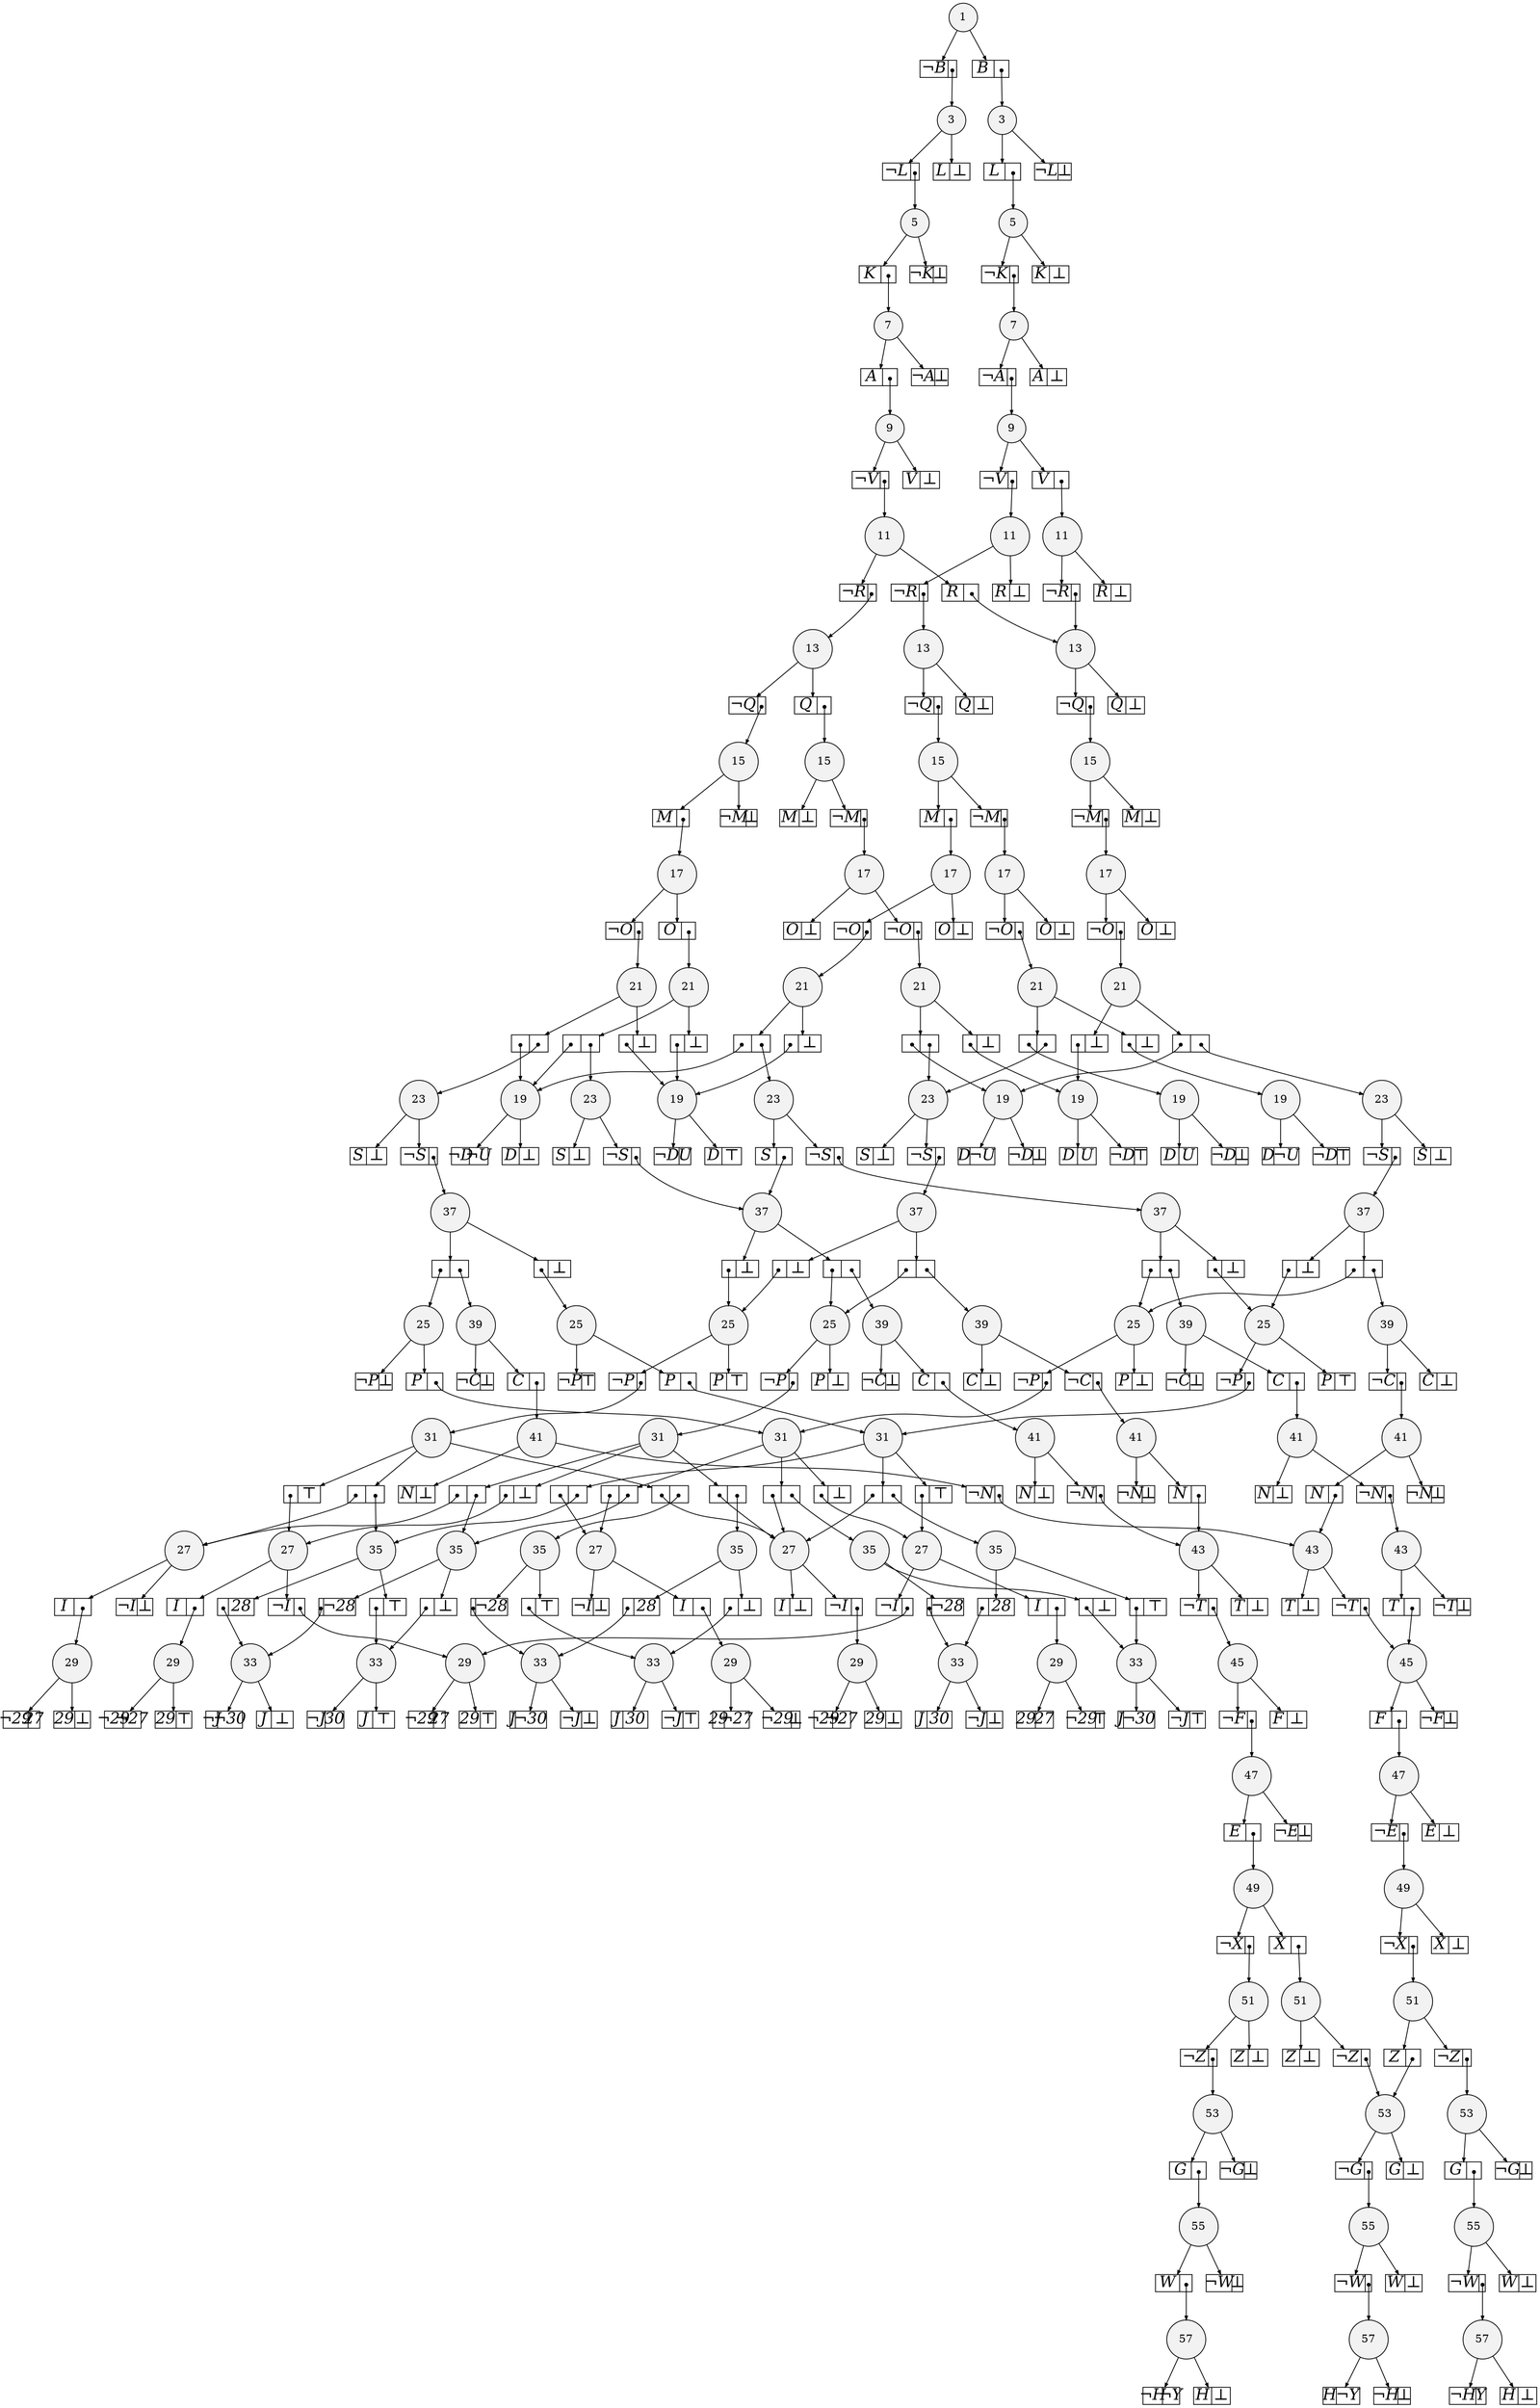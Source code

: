 
digraph sdd {

overlap=false

{rank=same; n18627 n18628 n18629 }
{rank=same; n18666 n18664 n18665 }
{rank=same; n18714 n18712 n18713 }
{rank=same; n18772 n18768 n18767 }
{rank=same; n18821 n18827 }
{rank=same; n18865 n18864 }
{rank=same; n18909 n18908 }
{rank=same; n18960 n18959 n18961 }
{rank=same; n19035 n19034 n19032 n19033 n19031 }
{rank=same; n19876 n19873 n19875 n19874 n19872 }
{rank=same; n23976 n23601 n23597 n23926 n23933 }
{rank=same; n23917 n23903 n23923 n23900 n23907 n23905 }
{rank=same; n23908 n23916 n23869 n23870 n23699 n23701 }
{rank=same; n23918 n23924 n23588 n23595 }
{rank=same; n23742 n23744 n23748 n23747 n23743 n23746 }
{rank=same; n23840 n23843 n23902 n23841 n23906 }
{rank=same; n23974 n23975 n23589 n23596 n23919 n23925 }
{rank=same; n23977 n23624 n23598 n23927 n23943 }
{rank=same; n23978 n23625 n23621 n23928 n23944 n23599 }
{rank=same; n15434 n19016 n15435 n19017 n15438 n19018 }
{rank=same; n23980 n23622 n23929 n23945 n23600 }
{rank=same; n23981 n23623 n23930 n23946 }
{rank=same; n23982 n23931 n23947 }
{rank=same; n23983 n23948 n23932 }
{rank=same; n23984 n23949 }
{rank=same; n23985 n23950 }
{rank=same; n23986 n23951 }
{rank=same; n23987 n23952 }
{rank=same; n23988 }

n18627 [label= "57",style=filled,fillcolor=gray95,shape=circle,height=.25,width=.25]; 
n18627e0
      [label= "<L>&not;H|<R>Y",
      shape=record,
      fontsize=20,
      fontname="Times-Italic",
      fillcolor=white,
      style=filled,
      fixedsize=true,
      height=.30, 
      width=.65];

n18627->n18627e0 [arrowsize=.50];
n18627e1
      [label= "<L>H|<R>&#8869;",
      shape=record,
      fontsize=20,
      fontname="Times-Italic",
      fillcolor=white,
      style=filled,
      fixedsize=true,
      height=.30, 
      width=.65];

n18627->n18627e1 [arrowsize=.50];
n18628 [label= "57",style=filled,fillcolor=gray95,shape=circle,height=.25,width=.25]; 
n18628e0
      [label= "<L>H|<R>&not;Y",
      shape=record,
      fontsize=20,
      fontname="Times-Italic",
      fillcolor=white,
      style=filled,
      fixedsize=true,
      height=.30, 
      width=.65];

n18628->n18628e0 [arrowsize=.50];
n18628e1
      [label= "<L>&not;H|<R>&#8869;",
      shape=record,
      fontsize=20,
      fontname="Times-Italic",
      fillcolor=white,
      style=filled,
      fixedsize=true,
      height=.30, 
      width=.65];

n18628->n18628e1 [arrowsize=.50];
n18629 [label= "57",style=filled,fillcolor=gray95,shape=circle,height=.25,width=.25]; 
n18629e0
      [label= "<L>&not;H|<R>&not;Y",
      shape=record,
      fontsize=20,
      fontname="Times-Italic",
      fillcolor=white,
      style=filled,
      fixedsize=true,
      height=.30, 
      width=.65];

n18629->n18629e0 [arrowsize=.50];
n18629e1
      [label= "<L>H|<R>&#8869;",
      shape=record,
      fontsize=20,
      fontname="Times-Italic",
      fillcolor=white,
      style=filled,
      fixedsize=true,
      height=.30, 
      width=.65];

n18629->n18629e1 [arrowsize=.50];
n18666 [label= "55",style=filled,fillcolor=gray95,shape=circle,height=.25,width=.25]; 
n18666e0
      [label= "<L>&not;W|<R>",
      shape=record,
      fontsize=20,
      fontname="Times-Italic",
      fillcolor=white,
      style=filled,
      fixedsize=true,
      height=.30, 
      width=.65];

n18666->n18666e0 [arrowsize=.50];
n18666e0:R:c->n18627 [arrowsize=.50,tailclip=false,arrowtail=dot,dir=both];
n18666e1
      [label= "<L>W|<R>&#8869;",
      shape=record,
      fontsize=20,
      fontname="Times-Italic",
      fillcolor=white,
      style=filled,
      fixedsize=true,
      height=.30, 
      width=.65];

n18666->n18666e1 [arrowsize=.50];
n18664 [label= "55",style=filled,fillcolor=gray95,shape=circle,height=.25,width=.25]; 
n18664e0
      [label= "<L>&not;W|<R>",
      shape=record,
      fontsize=20,
      fontname="Times-Italic",
      fillcolor=white,
      style=filled,
      fixedsize=true,
      height=.30, 
      width=.65];

n18664->n18664e0 [arrowsize=.50];
n18664e0:R:c->n18628 [arrowsize=.50,tailclip=false,arrowtail=dot,dir=both];
n18664e1
      [label= "<L>W|<R>&#8869;",
      shape=record,
      fontsize=20,
      fontname="Times-Italic",
      fillcolor=white,
      style=filled,
      fixedsize=true,
      height=.30, 
      width=.65];

n18664->n18664e1 [arrowsize=.50];
n18665 [label= "55",style=filled,fillcolor=gray95,shape=circle,height=.25,width=.25]; 
n18665e0
      [label= "<L>W|<R>",
      shape=record,
      fontsize=20,
      fontname="Times-Italic",
      fillcolor=white,
      style=filled,
      fixedsize=true,
      height=.30, 
      width=.65];

n18665->n18665e0 [arrowsize=.50];
n18665e0:R:c->n18629 [arrowsize=.50,tailclip=false,arrowtail=dot,dir=both];
n18665e1
      [label= "<L>&not;W|<R>&#8869;",
      shape=record,
      fontsize=20,
      fontname="Times-Italic",
      fillcolor=white,
      style=filled,
      fixedsize=true,
      height=.30, 
      width=.65];

n18665->n18665e1 [arrowsize=.50];
n18714 [label= "53",style=filled,fillcolor=gray95,shape=circle,height=.25,width=.25]; 
n18714e0
      [label= "<L>G|<R>",
      shape=record,
      fontsize=20,
      fontname="Times-Italic",
      fillcolor=white,
      style=filled,
      fixedsize=true,
      height=.30, 
      width=.65];

n18714->n18714e0 [arrowsize=.50];
n18714e0:R:c->n18666 [arrowsize=.50,tailclip=false,arrowtail=dot,dir=both];
n18714e1
      [label= "<L>&not;G|<R>&#8869;",
      shape=record,
      fontsize=20,
      fontname="Times-Italic",
      fillcolor=white,
      style=filled,
      fixedsize=true,
      height=.30, 
      width=.65];

n18714->n18714e1 [arrowsize=.50];
n18712 [label= "53",style=filled,fillcolor=gray95,shape=circle,height=.25,width=.25]; 
n18712e0
      [label= "<L>&not;G|<R>",
      shape=record,
      fontsize=20,
      fontname="Times-Italic",
      fillcolor=white,
      style=filled,
      fixedsize=true,
      height=.30, 
      width=.65];

n18712->n18712e0 [arrowsize=.50];
n18712e0:R:c->n18664 [arrowsize=.50,tailclip=false,arrowtail=dot,dir=both];
n18712e1
      [label= "<L>G|<R>&#8869;",
      shape=record,
      fontsize=20,
      fontname="Times-Italic",
      fillcolor=white,
      style=filled,
      fixedsize=true,
      height=.30, 
      width=.65];

n18712->n18712e1 [arrowsize=.50];
n18713 [label= "53",style=filled,fillcolor=gray95,shape=circle,height=.25,width=.25]; 
n18713e0
      [label= "<L>G|<R>",
      shape=record,
      fontsize=20,
      fontname="Times-Italic",
      fillcolor=white,
      style=filled,
      fixedsize=true,
      height=.30, 
      width=.65];

n18713->n18713e0 [arrowsize=.50];
n18713e0:R:c->n18665 [arrowsize=.50,tailclip=false,arrowtail=dot,dir=both];
n18713e1
      [label= "<L>&not;G|<R>&#8869;",
      shape=record,
      fontsize=20,
      fontname="Times-Italic",
      fillcolor=white,
      style=filled,
      fixedsize=true,
      height=.30, 
      width=.65];

n18713->n18713e1 [arrowsize=.50];
n18772 [label= "51",style=filled,fillcolor=gray95,shape=circle,height=.25,width=.25]; 
n18772e0
      [label= "<L>&not;Z|<R>",
      shape=record,
      fontsize=20,
      fontname="Times-Italic",
      fillcolor=white,
      style=filled,
      fixedsize=true,
      height=.30, 
      width=.65];

n18772->n18772e0 [arrowsize=.50];
n18772e0:R:c->n18714 [arrowsize=.50,tailclip=false,arrowtail=dot,dir=both];
n18772e1
      [label= "<L>Z|<R>",
      shape=record,
      fontsize=20,
      fontname="Times-Italic",
      fillcolor=white,
      style=filled,
      fixedsize=true,
      height=.30, 
      width=.65];

n18772->n18772e1 [arrowsize=.50];
n18772e1:R:c->n18712 [arrowsize=.50,tailclip=false,arrowtail=dot,dir=both];
n18768 [label= "51",style=filled,fillcolor=gray95,shape=circle,height=.25,width=.25]; 
n18768e0
      [label= "<L>&not;Z|<R>",
      shape=record,
      fontsize=20,
      fontname="Times-Italic",
      fillcolor=white,
      style=filled,
      fixedsize=true,
      height=.30, 
      width=.65];

n18768->n18768e0 [arrowsize=.50];
n18768e0:R:c->n18712 [arrowsize=.50,tailclip=false,arrowtail=dot,dir=both];
n18768e1
      [label= "<L>Z|<R>&#8869;",
      shape=record,
      fontsize=20,
      fontname="Times-Italic",
      fillcolor=white,
      style=filled,
      fixedsize=true,
      height=.30, 
      width=.65];

n18768->n18768e1 [arrowsize=.50];
n18767 [label= "51",style=filled,fillcolor=gray95,shape=circle,height=.25,width=.25]; 
n18767e0
      [label= "<L>&not;Z|<R>",
      shape=record,
      fontsize=20,
      fontname="Times-Italic",
      fillcolor=white,
      style=filled,
      fixedsize=true,
      height=.30, 
      width=.65];

n18767->n18767e0 [arrowsize=.50];
n18767e0:R:c->n18713 [arrowsize=.50,tailclip=false,arrowtail=dot,dir=both];
n18767e1
      [label= "<L>Z|<R>&#8869;",
      shape=record,
      fontsize=20,
      fontname="Times-Italic",
      fillcolor=white,
      style=filled,
      fixedsize=true,
      height=.30, 
      width=.65];

n18767->n18767e1 [arrowsize=.50];
n18821 [label= "49",style=filled,fillcolor=gray95,shape=circle,height=.25,width=.25]; 
n18821e0
      [label= "<L>&not;X|<R>",
      shape=record,
      fontsize=20,
      fontname="Times-Italic",
      fillcolor=white,
      style=filled,
      fixedsize=true,
      height=.30, 
      width=.65];

n18821->n18821e0 [arrowsize=.50];
n18821e0:R:c->n18772 [arrowsize=.50,tailclip=false,arrowtail=dot,dir=both];
n18821e1
      [label= "<L>X|<R>&#8869;",
      shape=record,
      fontsize=20,
      fontname="Times-Italic",
      fillcolor=white,
      style=filled,
      fixedsize=true,
      height=.30, 
      width=.65];

n18821->n18821e1 [arrowsize=.50];
n18827 [label= "49",style=filled,fillcolor=gray95,shape=circle,height=.25,width=.25]; 
n18827e0
      [label= "<L>X|<R>",
      shape=record,
      fontsize=20,
      fontname="Times-Italic",
      fillcolor=white,
      style=filled,
      fixedsize=true,
      height=.30, 
      width=.65];

n18827->n18827e0 [arrowsize=.50];
n18827e0:R:c->n18768 [arrowsize=.50,tailclip=false,arrowtail=dot,dir=both];
n18827e1
      [label= "<L>&not;X|<R>",
      shape=record,
      fontsize=20,
      fontname="Times-Italic",
      fillcolor=white,
      style=filled,
      fixedsize=true,
      height=.30, 
      width=.65];

n18827->n18827e1 [arrowsize=.50];
n18827e1:R:c->n18767 [arrowsize=.50,tailclip=false,arrowtail=dot,dir=both];
n18865 [label= "47",style=filled,fillcolor=gray95,shape=circle,height=.25,width=.25]; 
n18865e0
      [label= "<L>&not;E|<R>",
      shape=record,
      fontsize=20,
      fontname="Times-Italic",
      fillcolor=white,
      style=filled,
      fixedsize=true,
      height=.30, 
      width=.65];

n18865->n18865e0 [arrowsize=.50];
n18865e0:R:c->n18821 [arrowsize=.50,tailclip=false,arrowtail=dot,dir=both];
n18865e1
      [label= "<L>E|<R>&#8869;",
      shape=record,
      fontsize=20,
      fontname="Times-Italic",
      fillcolor=white,
      style=filled,
      fixedsize=true,
      height=.30, 
      width=.65];

n18865->n18865e1 [arrowsize=.50];
n18864 [label= "47",style=filled,fillcolor=gray95,shape=circle,height=.25,width=.25]; 
n18864e0
      [label= "<L>E|<R>",
      shape=record,
      fontsize=20,
      fontname="Times-Italic",
      fillcolor=white,
      style=filled,
      fixedsize=true,
      height=.30, 
      width=.65];

n18864->n18864e0 [arrowsize=.50];
n18864e0:R:c->n18827 [arrowsize=.50,tailclip=false,arrowtail=dot,dir=both];
n18864e1
      [label= "<L>&not;E|<R>&#8869;",
      shape=record,
      fontsize=20,
      fontname="Times-Italic",
      fillcolor=white,
      style=filled,
      fixedsize=true,
      height=.30, 
      width=.65];

n18864->n18864e1 [arrowsize=.50];
n18909 [label= "45",style=filled,fillcolor=gray95,shape=circle,height=.25,width=.25]; 
n18909e0
      [label= "<L>F|<R>",
      shape=record,
      fontsize=20,
      fontname="Times-Italic",
      fillcolor=white,
      style=filled,
      fixedsize=true,
      height=.30, 
      width=.65];

n18909->n18909e0 [arrowsize=.50];
n18909e0:R:c->n18865 [arrowsize=.50,tailclip=false,arrowtail=dot,dir=both];
n18909e1
      [label= "<L>&not;F|<R>&#8869;",
      shape=record,
      fontsize=20,
      fontname="Times-Italic",
      fillcolor=white,
      style=filled,
      fixedsize=true,
      height=.30, 
      width=.65];

n18909->n18909e1 [arrowsize=.50];
n18908 [label= "45",style=filled,fillcolor=gray95,shape=circle,height=.25,width=.25]; 
n18908e0
      [label= "<L>&not;F|<R>",
      shape=record,
      fontsize=20,
      fontname="Times-Italic",
      fillcolor=white,
      style=filled,
      fixedsize=true,
      height=.30, 
      width=.65];

n18908->n18908e0 [arrowsize=.50];
n18908e0:R:c->n18864 [arrowsize=.50,tailclip=false,arrowtail=dot,dir=both];
n18908e1
      [label= "<L>F|<R>&#8869;",
      shape=record,
      fontsize=20,
      fontname="Times-Italic",
      fillcolor=white,
      style=filled,
      fixedsize=true,
      height=.30, 
      width=.65];

n18908->n18908e1 [arrowsize=.50];
n18960 [label= "43",style=filled,fillcolor=gray95,shape=circle,height=.25,width=.25]; 
n18960e0
      [label= "<L>&not;T|<R>",
      shape=record,
      fontsize=20,
      fontname="Times-Italic",
      fillcolor=white,
      style=filled,
      fixedsize=true,
      height=.30, 
      width=.65];

n18960->n18960e0 [arrowsize=.50];
n18960e0:R:c->n18909 [arrowsize=.50,tailclip=false,arrowtail=dot,dir=both];
n18960e1
      [label= "<L>T|<R>&#8869;",
      shape=record,
      fontsize=20,
      fontname="Times-Italic",
      fillcolor=white,
      style=filled,
      fixedsize=true,
      height=.30, 
      width=.65];

n18960->n18960e1 [arrowsize=.50];
n18959 [label= "43",style=filled,fillcolor=gray95,shape=circle,height=.25,width=.25]; 
n18959e0
      [label= "<L>&not;T|<R>",
      shape=record,
      fontsize=20,
      fontname="Times-Italic",
      fillcolor=white,
      style=filled,
      fixedsize=true,
      height=.30, 
      width=.65];

n18959->n18959e0 [arrowsize=.50];
n18959e0:R:c->n18908 [arrowsize=.50,tailclip=false,arrowtail=dot,dir=both];
n18959e1
      [label= "<L>T|<R>&#8869;",
      shape=record,
      fontsize=20,
      fontname="Times-Italic",
      fillcolor=white,
      style=filled,
      fixedsize=true,
      height=.30, 
      width=.65];

n18959->n18959e1 [arrowsize=.50];
n18961 [label= "43",style=filled,fillcolor=gray95,shape=circle,height=.25,width=.25]; 
n18961e0
      [label= "<L>T|<R>",
      shape=record,
      fontsize=20,
      fontname="Times-Italic",
      fillcolor=white,
      style=filled,
      fixedsize=true,
      height=.30, 
      width=.65];

n18961->n18961e0 [arrowsize=.50];
n18961e0:R:c->n18909 [arrowsize=.50,tailclip=false,arrowtail=dot,dir=both];
n18961e1
      [label= "<L>&not;T|<R>&#8869;",
      shape=record,
      fontsize=20,
      fontname="Times-Italic",
      fillcolor=white,
      style=filled,
      fixedsize=true,
      height=.30, 
      width=.65];

n18961->n18961e1 [arrowsize=.50];
n19035 [label= "41",style=filled,fillcolor=gray95,shape=circle,height=.25,width=.25]; 
n19035e0
      [label= "<L>&not;N|<R>",
      shape=record,
      fontsize=20,
      fontname="Times-Italic",
      fillcolor=white,
      style=filled,
      fixedsize=true,
      height=.30, 
      width=.65];

n19035->n19035e0 [arrowsize=.50];
n19035e0:R:c->n18960 [arrowsize=.50,tailclip=false,arrowtail=dot,dir=both];
n19035e1
      [label= "<L>N|<R>&#8869;",
      shape=record,
      fontsize=20,
      fontname="Times-Italic",
      fillcolor=white,
      style=filled,
      fixedsize=true,
      height=.30, 
      width=.65];

n19035->n19035e1 [arrowsize=.50];
n19034 [label= "41",style=filled,fillcolor=gray95,shape=circle,height=.25,width=.25]; 
n19034e0
      [label= "<L>&not;N|<R>",
      shape=record,
      fontsize=20,
      fontname="Times-Italic",
      fillcolor=white,
      style=filled,
      fixedsize=true,
      height=.30, 
      width=.65];

n19034->n19034e0 [arrowsize=.50];
n19034e0:R:c->n18959 [arrowsize=.50,tailclip=false,arrowtail=dot,dir=both];
n19034e1
      [label= "<L>N|<R>&#8869;",
      shape=record,
      fontsize=20,
      fontname="Times-Italic",
      fillcolor=white,
      style=filled,
      fixedsize=true,
      height=.30, 
      width=.65];

n19034->n19034e1 [arrowsize=.50];
n19032 [label= "41",style=filled,fillcolor=gray95,shape=circle,height=.25,width=.25]; 
n19032e0
      [label= "<L>N|<R>",
      shape=record,
      fontsize=20,
      fontname="Times-Italic",
      fillcolor=white,
      style=filled,
      fixedsize=true,
      height=.30, 
      width=.65];

n19032->n19032e0 [arrowsize=.50];
n19032e0:R:c->n18959 [arrowsize=.50,tailclip=false,arrowtail=dot,dir=both];
n19032e1
      [label= "<L>&not;N|<R>&#8869;",
      shape=record,
      fontsize=20,
      fontname="Times-Italic",
      fillcolor=white,
      style=filled,
      fixedsize=true,
      height=.30, 
      width=.65];

n19032->n19032e1 [arrowsize=.50];
n19033 [label= "41",style=filled,fillcolor=gray95,shape=circle,height=.25,width=.25]; 
n19033e0
      [label= "<L>N|<R>",
      shape=record,
      fontsize=20,
      fontname="Times-Italic",
      fillcolor=white,
      style=filled,
      fixedsize=true,
      height=.30, 
      width=.65];

n19033->n19033e0 [arrowsize=.50];
n19033e0:R:c->n18960 [arrowsize=.50,tailclip=false,arrowtail=dot,dir=both];
n19033e1
      [label= "<L>&not;N|<R>&#8869;",
      shape=record,
      fontsize=20,
      fontname="Times-Italic",
      fillcolor=white,
      style=filled,
      fixedsize=true,
      height=.30, 
      width=.65];

n19033->n19033e1 [arrowsize=.50];
n19031 [label= "41",style=filled,fillcolor=gray95,shape=circle,height=.25,width=.25]; 
n19031e0
      [label= "<L>&not;N|<R>",
      shape=record,
      fontsize=20,
      fontname="Times-Italic",
      fillcolor=white,
      style=filled,
      fixedsize=true,
      height=.30, 
      width=.65];

n19031->n19031e0 [arrowsize=.50];
n19031e0:R:c->n18961 [arrowsize=.50,tailclip=false,arrowtail=dot,dir=both];
n19031e1
      [label= "<L>N|<R>&#8869;",
      shape=record,
      fontsize=20,
      fontname="Times-Italic",
      fillcolor=white,
      style=filled,
      fixedsize=true,
      height=.30, 
      width=.65];

n19031->n19031e1 [arrowsize=.50];
n19876 [label= "39",style=filled,fillcolor=gray95,shape=circle,height=.25,width=.25]; 
n19876e0
      [label= "<L>C|<R>",
      shape=record,
      fontsize=20,
      fontname="Times-Italic",
      fillcolor=white,
      style=filled,
      fixedsize=true,
      height=.30, 
      width=.65];

n19876->n19876e0 [arrowsize=.50];
n19876e0:R:c->n19035 [arrowsize=.50,tailclip=false,arrowtail=dot,dir=both];
n19876e1
      [label= "<L>&not;C|<R>&#8869;",
      shape=record,
      fontsize=20,
      fontname="Times-Italic",
      fillcolor=white,
      style=filled,
      fixedsize=true,
      height=.30, 
      width=.65];

n19876->n19876e1 [arrowsize=.50];
n19873 [label= "39",style=filled,fillcolor=gray95,shape=circle,height=.25,width=.25]; 
n19873e0
      [label= "<L>C|<R>",
      shape=record,
      fontsize=20,
      fontname="Times-Italic",
      fillcolor=white,
      style=filled,
      fixedsize=true,
      height=.30, 
      width=.65];

n19873->n19873e0 [arrowsize=.50];
n19873e0:R:c->n19034 [arrowsize=.50,tailclip=false,arrowtail=dot,dir=both];
n19873e1
      [label= "<L>&not;C|<R>&#8869;",
      shape=record,
      fontsize=20,
      fontname="Times-Italic",
      fillcolor=white,
      style=filled,
      fixedsize=true,
      height=.30, 
      width=.65];

n19873->n19873e1 [arrowsize=.50];
n19875 [label= "39",style=filled,fillcolor=gray95,shape=circle,height=.25,width=.25]; 
n19875e0
      [label= "<L>&not;C|<R>",
      shape=record,
      fontsize=20,
      fontname="Times-Italic",
      fillcolor=white,
      style=filled,
      fixedsize=true,
      height=.30, 
      width=.65];

n19875->n19875e0 [arrowsize=.50];
n19875e0:R:c->n19032 [arrowsize=.50,tailclip=false,arrowtail=dot,dir=both];
n19875e1
      [label= "<L>C|<R>&#8869;",
      shape=record,
      fontsize=20,
      fontname="Times-Italic",
      fillcolor=white,
      style=filled,
      fixedsize=true,
      height=.30, 
      width=.65];

n19875->n19875e1 [arrowsize=.50];
n19874 [label= "39",style=filled,fillcolor=gray95,shape=circle,height=.25,width=.25]; 
n19874e0
      [label= "<L>&not;C|<R>",
      shape=record,
      fontsize=20,
      fontname="Times-Italic",
      fillcolor=white,
      style=filled,
      fixedsize=true,
      height=.30, 
      width=.65];

n19874->n19874e0 [arrowsize=.50];
n19874e0:R:c->n19033 [arrowsize=.50,tailclip=false,arrowtail=dot,dir=both];
n19874e1
      [label= "<L>C|<R>&#8869;",
      shape=record,
      fontsize=20,
      fontname="Times-Italic",
      fillcolor=white,
      style=filled,
      fixedsize=true,
      height=.30, 
      width=.65];

n19874->n19874e1 [arrowsize=.50];
n19872 [label= "39",style=filled,fillcolor=gray95,shape=circle,height=.25,width=.25]; 
n19872e0
      [label= "<L>C|<R>",
      shape=record,
      fontsize=20,
      fontname="Times-Italic",
      fillcolor=white,
      style=filled,
      fixedsize=true,
      height=.30, 
      width=.65];

n19872->n19872e0 [arrowsize=.50];
n19872e0:R:c->n19031 [arrowsize=.50,tailclip=false,arrowtail=dot,dir=both];
n19872e1
      [label= "<L>&not;C|<R>&#8869;",
      shape=record,
      fontsize=20,
      fontname="Times-Italic",
      fillcolor=white,
      style=filled,
      fixedsize=true,
      height=.30, 
      width=.65];

n19872->n19872e1 [arrowsize=.50];
n23976 [label= "37",style=filled,fillcolor=gray95,shape=circle,height=.25,width=.25]; 
n23976e0
      [label= "<L>|<R>",
      shape=record,
      fontsize=20,
      fontname="Times-Italic",
      fillcolor=white,
      style=filled,
      fixedsize=true,
      height=.30, 
      width=.65];

n23976->n23976e0 [arrowsize=.50];
n23976e0:L:c->n23974 [arrowsize=.50,tailclip=false,arrowtail=dot,dir=both];
n23976e0:R:c->n19876 [arrowsize=.50,tailclip=false,arrowtail=dot,dir=both];
n23976e1
      [label= "<L>|<R>&#8869;",
      shape=record,
      fontsize=20,
      fontname="Times-Italic",
      fillcolor=white,
      style=filled,
      fixedsize=true,
      height=.30, 
      width=.65];

n23976->n23976e1 [arrowsize=.50];
n23976e1:L:c->n23975 [arrowsize=.50,tailclip=false,arrowtail=dot,dir=both];
n23601 [label= "37",style=filled,fillcolor=gray95,shape=circle,height=.25,width=.25]; 
n23601e0
      [label= "<L>|<R>",
      shape=record,
      fontsize=20,
      fontname="Times-Italic",
      fillcolor=white,
      style=filled,
      fixedsize=true,
      height=.30, 
      width=.65];

n23601->n23601e0 [arrowsize=.50];
n23601e0:L:c->n23589 [arrowsize=.50,tailclip=false,arrowtail=dot,dir=both];
n23601e0:R:c->n19873 [arrowsize=.50,tailclip=false,arrowtail=dot,dir=both];
n23601e1
      [label= "<L>|<R>&#8869;",
      shape=record,
      fontsize=20,
      fontname="Times-Italic",
      fillcolor=white,
      style=filled,
      fixedsize=true,
      height=.30, 
      width=.65];

n23601->n23601e1 [arrowsize=.50];
n23601e1:L:c->n23596 [arrowsize=.50,tailclip=false,arrowtail=dot,dir=both];
n23597 [label= "37",style=filled,fillcolor=gray95,shape=circle,height=.25,width=.25]; 
n23597e0
      [label= "<L>|<R>",
      shape=record,
      fontsize=20,
      fontname="Times-Italic",
      fillcolor=white,
      style=filled,
      fixedsize=true,
      height=.30, 
      width=.65];

n23597->n23597e0 [arrowsize=.50];
n23597e0:L:c->n23589 [arrowsize=.50,tailclip=false,arrowtail=dot,dir=both];
n23597e0:R:c->n19875 [arrowsize=.50,tailclip=false,arrowtail=dot,dir=both];
n23597e1
      [label= "<L>|<R>&#8869;",
      shape=record,
      fontsize=20,
      fontname="Times-Italic",
      fillcolor=white,
      style=filled,
      fixedsize=true,
      height=.30, 
      width=.65];

n23597->n23597e1 [arrowsize=.50];
n23597e1:L:c->n23596 [arrowsize=.50,tailclip=false,arrowtail=dot,dir=both];
n23926 [label= "37",style=filled,fillcolor=gray95,shape=circle,height=.25,width=.25]; 
n23926e0
      [label= "<L>|<R>",
      shape=record,
      fontsize=20,
      fontname="Times-Italic",
      fillcolor=white,
      style=filled,
      fixedsize=true,
      height=.30, 
      width=.65];

n23926->n23926e0 [arrowsize=.50];
n23926e0:L:c->n23919 [arrowsize=.50,tailclip=false,arrowtail=dot,dir=both];
n23926e0:R:c->n19874 [arrowsize=.50,tailclip=false,arrowtail=dot,dir=both];
n23926e1
      [label= "<L>|<R>&#8869;",
      shape=record,
      fontsize=20,
      fontname="Times-Italic",
      fillcolor=white,
      style=filled,
      fixedsize=true,
      height=.30, 
      width=.65];

n23926->n23926e1 [arrowsize=.50];
n23926e1:L:c->n23925 [arrowsize=.50,tailclip=false,arrowtail=dot,dir=both];
n23933 [label= "37",style=filled,fillcolor=gray95,shape=circle,height=.25,width=.25]; 
n23933e0
      [label= "<L>|<R>",
      shape=record,
      fontsize=20,
      fontname="Times-Italic",
      fillcolor=white,
      style=filled,
      fixedsize=true,
      height=.30, 
      width=.65];

n23933->n23933e0 [arrowsize=.50];
n23933e0:L:c->n23919 [arrowsize=.50,tailclip=false,arrowtail=dot,dir=both];
n23933e0:R:c->n19872 [arrowsize=.50,tailclip=false,arrowtail=dot,dir=both];
n23933e1
      [label= "<L>|<R>&#8869;",
      shape=record,
      fontsize=20,
      fontname="Times-Italic",
      fillcolor=white,
      style=filled,
      fixedsize=true,
      height=.30, 
      width=.65];

n23933->n23933e1 [arrowsize=.50];
n23933e1:L:c->n23925 [arrowsize=.50,tailclip=false,arrowtail=dot,dir=both];
n23917 [label= "35",style=filled,fillcolor=gray95,shape=circle,height=.25,width=.25]; 
n23917e0
      [label= "<L>|<R>&not;28",
      shape=record,
      fontsize=20,
      fontname="Times-Italic",
      fillcolor=white,
      style=filled,
      fixedsize=true,
      height=.30, 
      width=.65];

n23917->n23917e0 [arrowsize=.50];
n23917e0:L:c->n23908 [arrowsize=.50,tailclip=false,arrowtail=dot,dir=both];
n23917e1
      [label= "<L>|<R>&#8869;",
      shape=record,
      fontsize=20,
      fontname="Times-Italic",
      fillcolor=white,
      style=filled,
      fixedsize=true,
      height=.30, 
      width=.65];

n23917->n23917e1 [arrowsize=.50];
n23917e1:L:c->n23916 [arrowsize=.50,tailclip=false,arrowtail=dot,dir=both];
n23903 [label= "35",style=filled,fillcolor=gray95,shape=circle,height=.25,width=.25]; 
n23903e0
      [label= "<L>|<R>&not;28",
      shape=record,
      fontsize=20,
      fontname="Times-Italic",
      fillcolor=white,
      style=filled,
      fixedsize=true,
      height=.30, 
      width=.65];

n23903->n23903e0 [arrowsize=.50];
n23903e0:L:c->n23869 [arrowsize=.50,tailclip=false,arrowtail=dot,dir=both];
n23903e1
      [label= "<L>|<R>&#8869;",
      shape=record,
      fontsize=20,
      fontname="Times-Italic",
      fillcolor=white,
      style=filled,
      fixedsize=true,
      height=.30, 
      width=.65];

n23903->n23903e1 [arrowsize=.50];
n23903e1:L:c->n23870 [arrowsize=.50,tailclip=false,arrowtail=dot,dir=both];
n23923 [label= "35",style=filled,fillcolor=gray95,shape=circle,height=.25,width=.25]; 
n23923e0
      [label= "<L>|<R>28",
      shape=record,
      fontsize=20,
      fontname="Times-Italic",
      fillcolor=white,
      style=filled,
      fixedsize=true,
      height=.30, 
      width=.65];

n23923->n23923e0 [arrowsize=.50];
n23923e0:L:c->n23908 [arrowsize=.50,tailclip=false,arrowtail=dot,dir=both];
n23923e1
      [label= "<L>|<R>&#8868;",
      shape=record,
      fontsize=20,
      fontname="Times-Italic",
      fillcolor=white,
      style=filled,
      fixedsize=true,
      height=.30, 
      width=.65];

n23923->n23923e1 [arrowsize=.50];
n23923e1:L:c->n23916 [arrowsize=.50,tailclip=false,arrowtail=dot,dir=both];
n23900 [label= "35",style=filled,fillcolor=gray95,shape=circle,height=.25,width=.25]; 
n23900e0
      [label= "<L>|<R>28",
      shape=record,
      fontsize=20,
      fontname="Times-Italic",
      fillcolor=white,
      style=filled,
      fixedsize=true,
      height=.30, 
      width=.65];

n23900->n23900e0 [arrowsize=.50];
n23900e0:L:c->n23869 [arrowsize=.50,tailclip=false,arrowtail=dot,dir=both];
n23900e1
      [label= "<L>|<R>&#8868;",
      shape=record,
      fontsize=20,
      fontname="Times-Italic",
      fillcolor=white,
      style=filled,
      fixedsize=true,
      height=.30, 
      width=.65];

n23900->n23900e1 [arrowsize=.50];
n23900e1:L:c->n23870 [arrowsize=.50,tailclip=false,arrowtail=dot,dir=both];
n23907 [label= "35",style=filled,fillcolor=gray95,shape=circle,height=.25,width=.25]; 
n23907e0
      [label= "<L>|<R>28",
      shape=record,
      fontsize=20,
      fontname="Times-Italic",
      fillcolor=white,
      style=filled,
      fixedsize=true,
      height=.30, 
      width=.65];

n23907->n23907e0 [arrowsize=.50];
n23907e0:L:c->n23699 [arrowsize=.50,tailclip=false,arrowtail=dot,dir=both];
n23907e1
      [label= "<L>|<R>&#8869;",
      shape=record,
      fontsize=20,
      fontname="Times-Italic",
      fillcolor=white,
      style=filled,
      fixedsize=true,
      height=.30, 
      width=.65];

n23907->n23907e1 [arrowsize=.50];
n23907e1:L:c->n23701 [arrowsize=.50,tailclip=false,arrowtail=dot,dir=both];
n23905 [label= "35",style=filled,fillcolor=gray95,shape=circle,height=.25,width=.25]; 
n23905e0
      [label= "<L>|<R>&not;28",
      shape=record,
      fontsize=20,
      fontname="Times-Italic",
      fillcolor=white,
      style=filled,
      fixedsize=true,
      height=.30, 
      width=.65];

n23905->n23905e0 [arrowsize=.50];
n23905e0:L:c->n23699 [arrowsize=.50,tailclip=false,arrowtail=dot,dir=both];
n23905e1
      [label= "<L>|<R>&#8868;",
      shape=record,
      fontsize=20,
      fontname="Times-Italic",
      fillcolor=white,
      style=filled,
      fixedsize=true,
      height=.30, 
      width=.65];

n23905->n23905e1 [arrowsize=.50];
n23905e1:L:c->n23701 [arrowsize=.50,tailclip=false,arrowtail=dot,dir=both];
n23908 [label= "33",style=filled,fillcolor=gray95,shape=circle,height=.25,width=.25]; 
n23908e0
      [label= "<L>J|<R>30",
      shape=record,
      fontsize=20,
      fontname="Times-Italic",
      fillcolor=white,
      style=filled,
      fixedsize=true,
      height=.30, 
      width=.65];

n23908->n23908e0 [arrowsize=.50];
n23908e1
      [label= "<L>&not;J|<R>&#8869;",
      shape=record,
      fontsize=20,
      fontname="Times-Italic",
      fillcolor=white,
      style=filled,
      fixedsize=true,
      height=.30, 
      width=.65];

n23908->n23908e1 [arrowsize=.50];
n23916 [label= "33",style=filled,fillcolor=gray95,shape=circle,height=.25,width=.25]; 
n23916e0
      [label= "<L>J|<R>&not;30",
      shape=record,
      fontsize=20,
      fontname="Times-Italic",
      fillcolor=white,
      style=filled,
      fixedsize=true,
      height=.30, 
      width=.65];

n23916->n23916e0 [arrowsize=.50];
n23916e1
      [label= "<L>&not;J|<R>&#8868;",
      shape=record,
      fontsize=20,
      fontname="Times-Italic",
      fillcolor=white,
      style=filled,
      fixedsize=true,
      height=.30, 
      width=.65];

n23916->n23916e1 [arrowsize=.50];
n23869 [label= "33",style=filled,fillcolor=gray95,shape=circle,height=.25,width=.25]; 
n23869e0
      [label= "<L>&not;J|<R>&not;30",
      shape=record,
      fontsize=20,
      fontname="Times-Italic",
      fillcolor=white,
      style=filled,
      fixedsize=true,
      height=.30, 
      width=.65];

n23869->n23869e0 [arrowsize=.50];
n23869e1
      [label= "<L>J|<R>&#8869;",
      shape=record,
      fontsize=20,
      fontname="Times-Italic",
      fillcolor=white,
      style=filled,
      fixedsize=true,
      height=.30, 
      width=.65];

n23869->n23869e1 [arrowsize=.50];
n23870 [label= "33",style=filled,fillcolor=gray95,shape=circle,height=.25,width=.25]; 
n23870e0
      [label= "<L>&not;J|<R>30",
      shape=record,
      fontsize=20,
      fontname="Times-Italic",
      fillcolor=white,
      style=filled,
      fixedsize=true,
      height=.30, 
      width=.65];

n23870->n23870e0 [arrowsize=.50];
n23870e1
      [label= "<L>J|<R>&#8868;",
      shape=record,
      fontsize=20,
      fontname="Times-Italic",
      fillcolor=white,
      style=filled,
      fixedsize=true,
      height=.30, 
      width=.65];

n23870->n23870e1 [arrowsize=.50];
n23699 [label= "33",style=filled,fillcolor=gray95,shape=circle,height=.25,width=.25]; 
n23699e0
      [label= "<L>J|<R>&not;30",
      shape=record,
      fontsize=20,
      fontname="Times-Italic",
      fillcolor=white,
      style=filled,
      fixedsize=true,
      height=.30, 
      width=.65];

n23699->n23699e0 [arrowsize=.50];
n23699e1
      [label= "<L>&not;J|<R>&#8869;",
      shape=record,
      fontsize=20,
      fontname="Times-Italic",
      fillcolor=white,
      style=filled,
      fixedsize=true,
      height=.30, 
      width=.65];

n23699->n23699e1 [arrowsize=.50];
n23701 [label= "33",style=filled,fillcolor=gray95,shape=circle,height=.25,width=.25]; 
n23701e0
      [label= "<L>J|<R>30",
      shape=record,
      fontsize=20,
      fontname="Times-Italic",
      fillcolor=white,
      style=filled,
      fixedsize=true,
      height=.30, 
      width=.65];

n23701->n23701e0 [arrowsize=.50];
n23701e1
      [label= "<L>&not;J|<R>&#8868;",
      shape=record,
      fontsize=20,
      fontname="Times-Italic",
      fillcolor=white,
      style=filled,
      fixedsize=true,
      height=.30, 
      width=.65];

n23701->n23701e1 [arrowsize=.50];
n23918 [label= "31",style=filled,fillcolor=gray95,shape=circle,height=.25,width=.25]; 
n23918e0
      [label= "<L>|<R>",
      shape=record,
      fontsize=20,
      fontname="Times-Italic",
      fillcolor=white,
      style=filled,
      fixedsize=true,
      height=.30, 
      width=.65];

n23918->n23918e0 [arrowsize=.50];
n23918e0:L:c->n23840 [arrowsize=.50,tailclip=false,arrowtail=dot,dir=both];
n23918e0:R:c->n23917 [arrowsize=.50,tailclip=false,arrowtail=dot,dir=both];
n23918e1
      [label= "<L>|<R>",
      shape=record,
      fontsize=20,
      fontname="Times-Italic",
      fillcolor=white,
      style=filled,
      fixedsize=true,
      height=.30, 
      width=.65];

n23918->n23918e1 [arrowsize=.50];
n23918e1:L:c->n23843 [arrowsize=.50,tailclip=false,arrowtail=dot,dir=both];
n23918e1:R:c->n23903 [arrowsize=.50,tailclip=false,arrowtail=dot,dir=both];
n23918e2
      [label= "<L>|<R>&#8869;",
      shape=record,
      fontsize=20,
      fontname="Times-Italic",
      fillcolor=white,
      style=filled,
      fixedsize=true,
      height=.30, 
      width=.65];

n23918->n23918e2 [arrowsize=.50];
n23918e2:L:c->n23902 [arrowsize=.50,tailclip=false,arrowtail=dot,dir=both];
n23924 [label= "31",style=filled,fillcolor=gray95,shape=circle,height=.25,width=.25]; 
n23924e0
      [label= "<L>|<R>",
      shape=record,
      fontsize=20,
      fontname="Times-Italic",
      fillcolor=white,
      style=filled,
      fixedsize=true,
      height=.30, 
      width=.65];

n23924->n23924e0 [arrowsize=.50];
n23924e0:L:c->n23840 [arrowsize=.50,tailclip=false,arrowtail=dot,dir=both];
n23924e0:R:c->n23923 [arrowsize=.50,tailclip=false,arrowtail=dot,dir=both];
n23924e1
      [label= "<L>|<R>",
      shape=record,
      fontsize=20,
      fontname="Times-Italic",
      fillcolor=white,
      style=filled,
      fixedsize=true,
      height=.30, 
      width=.65];

n23924->n23924e1 [arrowsize=.50];
n23924e1:L:c->n23843 [arrowsize=.50,tailclip=false,arrowtail=dot,dir=both];
n23924e1:R:c->n23900 [arrowsize=.50,tailclip=false,arrowtail=dot,dir=both];
n23924e2
      [label= "<L>|<R>&#8868;",
      shape=record,
      fontsize=20,
      fontname="Times-Italic",
      fillcolor=white,
      style=filled,
      fixedsize=true,
      height=.30, 
      width=.65];

n23924->n23924e2 [arrowsize=.50];
n23924e2:L:c->n23902 [arrowsize=.50,tailclip=false,arrowtail=dot,dir=both];
n23588 [label= "31",style=filled,fillcolor=gray95,shape=circle,height=.25,width=.25]; 
n23588e0
      [label= "<L>|<R>",
      shape=record,
      fontsize=20,
      fontname="Times-Italic",
      fillcolor=white,
      style=filled,
      fixedsize=true,
      height=.30, 
      width=.65];

n23588->n23588e0 [arrowsize=.50];
n23588e0:L:c->n23840 [arrowsize=.50,tailclip=false,arrowtail=dot,dir=both];
n23588e0:R:c->n23907 [arrowsize=.50,tailclip=false,arrowtail=dot,dir=both];
n23588e1
      [label= "<L>|<R>",
      shape=record,
      fontsize=20,
      fontname="Times-Italic",
      fillcolor=white,
      style=filled,
      fixedsize=true,
      height=.30, 
      width=.65];

n23588->n23588e1 [arrowsize=.50];
n23588e1:L:c->n23841 [arrowsize=.50,tailclip=false,arrowtail=dot,dir=both];
n23588e1:R:c->n23903 [arrowsize=.50,tailclip=false,arrowtail=dot,dir=both];
n23588e2
      [label= "<L>|<R>&#8869;",
      shape=record,
      fontsize=20,
      fontname="Times-Italic",
      fillcolor=white,
      style=filled,
      fixedsize=true,
      height=.30, 
      width=.65];

n23588->n23588e2 [arrowsize=.50];
n23588e2:L:c->n23906 [arrowsize=.50,tailclip=false,arrowtail=dot,dir=both];
n23595 [label= "31",style=filled,fillcolor=gray95,shape=circle,height=.25,width=.25]; 
n23595e0
      [label= "<L>|<R>",
      shape=record,
      fontsize=20,
      fontname="Times-Italic",
      fillcolor=white,
      style=filled,
      fixedsize=true,
      height=.30, 
      width=.65];

n23595->n23595e0 [arrowsize=.50];
n23595e0:L:c->n23840 [arrowsize=.50,tailclip=false,arrowtail=dot,dir=both];
n23595e0:R:c->n23905 [arrowsize=.50,tailclip=false,arrowtail=dot,dir=both];
n23595e1
      [label= "<L>|<R>",
      shape=record,
      fontsize=20,
      fontname="Times-Italic",
      fillcolor=white,
      style=filled,
      fixedsize=true,
      height=.30, 
      width=.65];

n23595->n23595e1 [arrowsize=.50];
n23595e1:L:c->n23841 [arrowsize=.50,tailclip=false,arrowtail=dot,dir=both];
n23595e1:R:c->n23900 [arrowsize=.50,tailclip=false,arrowtail=dot,dir=both];
n23595e2
      [label= "<L>|<R>&#8868;",
      shape=record,
      fontsize=20,
      fontname="Times-Italic",
      fillcolor=white,
      style=filled,
      fixedsize=true,
      height=.30, 
      width=.65];

n23595->n23595e2 [arrowsize=.50];
n23595e2:L:c->n23906 [arrowsize=.50,tailclip=false,arrowtail=dot,dir=both];
n23742 [label= "29",style=filled,fillcolor=gray95,shape=circle,height=.25,width=.25]; 
n23742e0
      [label= "<L>&not;29|<R>&not;27",
      shape=record,
      fontsize=20,
      fontname="Times-Italic",
      fillcolor=white,
      style=filled,
      fixedsize=true,
      height=.30, 
      width=.65];

n23742->n23742e0 [arrowsize=.50];
n23742e1
      [label= "<L>29|<R>&#8869;",
      shape=record,
      fontsize=20,
      fontname="Times-Italic",
      fillcolor=white,
      style=filled,
      fixedsize=true,
      height=.30, 
      width=.65];

n23742->n23742e1 [arrowsize=.50];
n23744 [label= "29",style=filled,fillcolor=gray95,shape=circle,height=.25,width=.25]; 
n23744e0
      [label= "<L>29|<R>&not;27",
      shape=record,
      fontsize=20,
      fontname="Times-Italic",
      fillcolor=white,
      style=filled,
      fixedsize=true,
      height=.30, 
      width=.65];

n23744->n23744e0 [arrowsize=.50];
n23744e1
      [label= "<L>&not;29|<R>&#8869;",
      shape=record,
      fontsize=20,
      fontname="Times-Italic",
      fillcolor=white,
      style=filled,
      fixedsize=true,
      height=.30, 
      width=.65];

n23744->n23744e1 [arrowsize=.50];
n23748 [label= "29",style=filled,fillcolor=gray95,shape=circle,height=.25,width=.25]; 
n23748e0
      [label= "<L>29|<R>27",
      shape=record,
      fontsize=20,
      fontname="Times-Italic",
      fillcolor=white,
      style=filled,
      fixedsize=true,
      height=.30, 
      width=.65];

n23748->n23748e0 [arrowsize=.50];
n23748e1
      [label= "<L>&not;29|<R>&#8868;",
      shape=record,
      fontsize=20,
      fontname="Times-Italic",
      fillcolor=white,
      style=filled,
      fixedsize=true,
      height=.30, 
      width=.65];

n23748->n23748e1 [arrowsize=.50];
n23747 [label= "29",style=filled,fillcolor=gray95,shape=circle,height=.25,width=.25]; 
n23747e0
      [label= "<L>&not;29|<R>27",
      shape=record,
      fontsize=20,
      fontname="Times-Italic",
      fillcolor=white,
      style=filled,
      fixedsize=true,
      height=.30, 
      width=.65];

n23747->n23747e0 [arrowsize=.50];
n23747e1
      [label= "<L>29|<R>&#8868;",
      shape=record,
      fontsize=20,
      fontname="Times-Italic",
      fillcolor=white,
      style=filled,
      fixedsize=true,
      height=.30, 
      width=.65];

n23747->n23747e1 [arrowsize=.50];
n23743 [label= "29",style=filled,fillcolor=gray95,shape=circle,height=.25,width=.25]; 
n23743e0
      [label= "<L>&not;29|<R>27",
      shape=record,
      fontsize=20,
      fontname="Times-Italic",
      fillcolor=white,
      style=filled,
      fixedsize=true,
      height=.30, 
      width=.65];

n23743->n23743e0 [arrowsize=.50];
n23743e1
      [label= "<L>29|<R>&#8869;",
      shape=record,
      fontsize=20,
      fontname="Times-Italic",
      fillcolor=white,
      style=filled,
      fixedsize=true,
      height=.30, 
      width=.65];

n23743->n23743e1 [arrowsize=.50];
n23746 [label= "29",style=filled,fillcolor=gray95,shape=circle,height=.25,width=.25]; 
n23746e0
      [label= "<L>&not;29|<R>&not;27",
      shape=record,
      fontsize=20,
      fontname="Times-Italic",
      fillcolor=white,
      style=filled,
      fixedsize=true,
      height=.30, 
      width=.65];

n23746->n23746e0 [arrowsize=.50];
n23746e1
      [label= "<L>29|<R>&#8868;",
      shape=record,
      fontsize=20,
      fontname="Times-Italic",
      fillcolor=white,
      style=filled,
      fixedsize=true,
      height=.30, 
      width=.65];

n23746->n23746e1 [arrowsize=.50];
n23840 [label= "27",style=filled,fillcolor=gray95,shape=circle,height=.25,width=.25]; 
n23840e0
      [label= "<L>&not;I|<R>",
      shape=record,
      fontsize=20,
      fontname="Times-Italic",
      fillcolor=white,
      style=filled,
      fixedsize=true,
      height=.30, 
      width=.65];

n23840->n23840e0 [arrowsize=.50];
n23840e0:R:c->n23742 [arrowsize=.50,tailclip=false,arrowtail=dot,dir=both];
n23840e1
      [label= "<L>I|<R>&#8869;",
      shape=record,
      fontsize=20,
      fontname="Times-Italic",
      fillcolor=white,
      style=filled,
      fixedsize=true,
      height=.30, 
      width=.65];

n23840->n23840e1 [arrowsize=.50];
n23843 [label= "27",style=filled,fillcolor=gray95,shape=circle,height=.25,width=.25]; 
n23843e0
      [label= "<L>I|<R>",
      shape=record,
      fontsize=20,
      fontname="Times-Italic",
      fillcolor=white,
      style=filled,
      fixedsize=true,
      height=.30, 
      width=.65];

n23843->n23843e0 [arrowsize=.50];
n23843e0:R:c->n23744 [arrowsize=.50,tailclip=false,arrowtail=dot,dir=both];
n23843e1
      [label= "<L>&not;I|<R>&#8869;",
      shape=record,
      fontsize=20,
      fontname="Times-Italic",
      fillcolor=white,
      style=filled,
      fixedsize=true,
      height=.30, 
      width=.65];

n23843->n23843e1 [arrowsize=.50];
n23902 [label= "27",style=filled,fillcolor=gray95,shape=circle,height=.25,width=.25]; 
n23902e0
      [label= "<L>I|<R>",
      shape=record,
      fontsize=20,
      fontname="Times-Italic",
      fillcolor=white,
      style=filled,
      fixedsize=true,
      height=.30, 
      width=.65];

n23902->n23902e0 [arrowsize=.50];
n23902e0:R:c->n23748 [arrowsize=.50,tailclip=false,arrowtail=dot,dir=both];
n23902e1
      [label= "<L>&not;I|<R>",
      shape=record,
      fontsize=20,
      fontname="Times-Italic",
      fillcolor=white,
      style=filled,
      fixedsize=true,
      height=.30, 
      width=.65];

n23902->n23902e1 [arrowsize=.50];
n23902e1:R:c->n23747 [arrowsize=.50,tailclip=false,arrowtail=dot,dir=both];
n23841 [label= "27",style=filled,fillcolor=gray95,shape=circle,height=.25,width=.25]; 
n23841e0
      [label= "<L>I|<R>",
      shape=record,
      fontsize=20,
      fontname="Times-Italic",
      fillcolor=white,
      style=filled,
      fixedsize=true,
      height=.30, 
      width=.65];

n23841->n23841e0 [arrowsize=.50];
n23841e0:R:c->n23743 [arrowsize=.50,tailclip=false,arrowtail=dot,dir=both];
n23841e1
      [label= "<L>&not;I|<R>&#8869;",
      shape=record,
      fontsize=20,
      fontname="Times-Italic",
      fillcolor=white,
      style=filled,
      fixedsize=true,
      height=.30, 
      width=.65];

n23841->n23841e1 [arrowsize=.50];
n23906 [label= "27",style=filled,fillcolor=gray95,shape=circle,height=.25,width=.25]; 
n23906e0
      [label= "<L>&not;I|<R>",
      shape=record,
      fontsize=20,
      fontname="Times-Italic",
      fillcolor=white,
      style=filled,
      fixedsize=true,
      height=.30, 
      width=.65];

n23906->n23906e0 [arrowsize=.50];
n23906e0:R:c->n23747 [arrowsize=.50,tailclip=false,arrowtail=dot,dir=both];
n23906e1
      [label= "<L>I|<R>",
      shape=record,
      fontsize=20,
      fontname="Times-Italic",
      fillcolor=white,
      style=filled,
      fixedsize=true,
      height=.30, 
      width=.65];

n23906->n23906e1 [arrowsize=.50];
n23906e1:R:c->n23746 [arrowsize=.50,tailclip=false,arrowtail=dot,dir=both];
n23974 [label= "25",style=filled,fillcolor=gray95,shape=circle,height=.25,width=.25]; 
n23974e0
      [label= "<L>P|<R>",
      shape=record,
      fontsize=20,
      fontname="Times-Italic",
      fillcolor=white,
      style=filled,
      fixedsize=true,
      height=.30, 
      width=.65];

n23974->n23974e0 [arrowsize=.50];
n23974e0:R:c->n23918 [arrowsize=.50,tailclip=false,arrowtail=dot,dir=both];
n23974e1
      [label= "<L>&not;P|<R>&#8869;",
      shape=record,
      fontsize=20,
      fontname="Times-Italic",
      fillcolor=white,
      style=filled,
      fixedsize=true,
      height=.30, 
      width=.65];

n23974->n23974e1 [arrowsize=.50];
n23975 [label= "25",style=filled,fillcolor=gray95,shape=circle,height=.25,width=.25]; 
n23975e0
      [label= "<L>P|<R>",
      shape=record,
      fontsize=20,
      fontname="Times-Italic",
      fillcolor=white,
      style=filled,
      fixedsize=true,
      height=.30, 
      width=.65];

n23975->n23975e0 [arrowsize=.50];
n23975e0:R:c->n23924 [arrowsize=.50,tailclip=false,arrowtail=dot,dir=both];
n23975e1
      [label= "<L>&not;P|<R>&#8868;",
      shape=record,
      fontsize=20,
      fontname="Times-Italic",
      fillcolor=white,
      style=filled,
      fixedsize=true,
      height=.30, 
      width=.65];

n23975->n23975e1 [arrowsize=.50];
n23589 [label= "25",style=filled,fillcolor=gray95,shape=circle,height=.25,width=.25]; 
n23589e0
      [label= "<L>&not;P|<R>",
      shape=record,
      fontsize=20,
      fontname="Times-Italic",
      fillcolor=white,
      style=filled,
      fixedsize=true,
      height=.30, 
      width=.65];

n23589->n23589e0 [arrowsize=.50];
n23589e0:R:c->n23588 [arrowsize=.50,tailclip=false,arrowtail=dot,dir=both];
n23589e1
      [label= "<L>P|<R>&#8869;",
      shape=record,
      fontsize=20,
      fontname="Times-Italic",
      fillcolor=white,
      style=filled,
      fixedsize=true,
      height=.30, 
      width=.65];

n23589->n23589e1 [arrowsize=.50];
n23596 [label= "25",style=filled,fillcolor=gray95,shape=circle,height=.25,width=.25]; 
n23596e0
      [label= "<L>&not;P|<R>",
      shape=record,
      fontsize=20,
      fontname="Times-Italic",
      fillcolor=white,
      style=filled,
      fixedsize=true,
      height=.30, 
      width=.65];

n23596->n23596e0 [arrowsize=.50];
n23596e0:R:c->n23595 [arrowsize=.50,tailclip=false,arrowtail=dot,dir=both];
n23596e1
      [label= "<L>P|<R>&#8868;",
      shape=record,
      fontsize=20,
      fontname="Times-Italic",
      fillcolor=white,
      style=filled,
      fixedsize=true,
      height=.30, 
      width=.65];

n23596->n23596e1 [arrowsize=.50];
n23919 [label= "25",style=filled,fillcolor=gray95,shape=circle,height=.25,width=.25]; 
n23919e0
      [label= "<L>&not;P|<R>",
      shape=record,
      fontsize=20,
      fontname="Times-Italic",
      fillcolor=white,
      style=filled,
      fixedsize=true,
      height=.30, 
      width=.65];

n23919->n23919e0 [arrowsize=.50];
n23919e0:R:c->n23918 [arrowsize=.50,tailclip=false,arrowtail=dot,dir=both];
n23919e1
      [label= "<L>P|<R>&#8869;",
      shape=record,
      fontsize=20,
      fontname="Times-Italic",
      fillcolor=white,
      style=filled,
      fixedsize=true,
      height=.30, 
      width=.65];

n23919->n23919e1 [arrowsize=.50];
n23925 [label= "25",style=filled,fillcolor=gray95,shape=circle,height=.25,width=.25]; 
n23925e0
      [label= "<L>&not;P|<R>",
      shape=record,
      fontsize=20,
      fontname="Times-Italic",
      fillcolor=white,
      style=filled,
      fixedsize=true,
      height=.30, 
      width=.65];

n23925->n23925e0 [arrowsize=.50];
n23925e0:R:c->n23924 [arrowsize=.50,tailclip=false,arrowtail=dot,dir=both];
n23925e1
      [label= "<L>P|<R>&#8868;",
      shape=record,
      fontsize=20,
      fontname="Times-Italic",
      fillcolor=white,
      style=filled,
      fixedsize=true,
      height=.30, 
      width=.65];

n23925->n23925e1 [arrowsize=.50];
n23977 [label= "23",style=filled,fillcolor=gray95,shape=circle,height=.25,width=.25]; 
n23977e0
      [label= "<L>&not;S|<R>",
      shape=record,
      fontsize=20,
      fontname="Times-Italic",
      fillcolor=white,
      style=filled,
      fixedsize=true,
      height=.30, 
      width=.65];

n23977->n23977e0 [arrowsize=.50];
n23977e0:R:c->n23976 [arrowsize=.50,tailclip=false,arrowtail=dot,dir=both];
n23977e1
      [label= "<L>S|<R>&#8869;",
      shape=record,
      fontsize=20,
      fontname="Times-Italic",
      fillcolor=white,
      style=filled,
      fixedsize=true,
      height=.30, 
      width=.65];

n23977->n23977e1 [arrowsize=.50];
n23624 [label= "23",style=filled,fillcolor=gray95,shape=circle,height=.25,width=.25]; 
n23624e0
      [label= "<L>&not;S|<R>",
      shape=record,
      fontsize=20,
      fontname="Times-Italic",
      fillcolor=white,
      style=filled,
      fixedsize=true,
      height=.30, 
      width=.65];

n23624->n23624e0 [arrowsize=.50];
n23624e0:R:c->n23601 [arrowsize=.50,tailclip=false,arrowtail=dot,dir=both];
n23624e1
      [label= "<L>S|<R>&#8869;",
      shape=record,
      fontsize=20,
      fontname="Times-Italic",
      fillcolor=white,
      style=filled,
      fixedsize=true,
      height=.30, 
      width=.65];

n23624->n23624e1 [arrowsize=.50];
n23598 [label= "23",style=filled,fillcolor=gray95,shape=circle,height=.25,width=.25]; 
n23598e0
      [label= "<L>&not;S|<R>",
      shape=record,
      fontsize=20,
      fontname="Times-Italic",
      fillcolor=white,
      style=filled,
      fixedsize=true,
      height=.30, 
      width=.65];

n23598->n23598e0 [arrowsize=.50];
n23598e0:R:c->n23597 [arrowsize=.50,tailclip=false,arrowtail=dot,dir=both];
n23598e1
      [label= "<L>S|<R>&#8869;",
      shape=record,
      fontsize=20,
      fontname="Times-Italic",
      fillcolor=white,
      style=filled,
      fixedsize=true,
      height=.30, 
      width=.65];

n23598->n23598e1 [arrowsize=.50];
n23927 [label= "23",style=filled,fillcolor=gray95,shape=circle,height=.25,width=.25]; 
n23927e0
      [label= "<L>&not;S|<R>",
      shape=record,
      fontsize=20,
      fontname="Times-Italic",
      fillcolor=white,
      style=filled,
      fixedsize=true,
      height=.30, 
      width=.65];

n23927->n23927e0 [arrowsize=.50];
n23927e0:R:c->n23926 [arrowsize=.50,tailclip=false,arrowtail=dot,dir=both];
n23927e1
      [label= "<L>S|<R>&#8869;",
      shape=record,
      fontsize=20,
      fontname="Times-Italic",
      fillcolor=white,
      style=filled,
      fixedsize=true,
      height=.30, 
      width=.65];

n23927->n23927e1 [arrowsize=.50];
n23943 [label= "23",style=filled,fillcolor=gray95,shape=circle,height=.25,width=.25]; 
n23943e0
      [label= "<L>&not;S|<R>",
      shape=record,
      fontsize=20,
      fontname="Times-Italic",
      fillcolor=white,
      style=filled,
      fixedsize=true,
      height=.30, 
      width=.65];

n23943->n23943e0 [arrowsize=.50];
n23943e0:R:c->n23933 [arrowsize=.50,tailclip=false,arrowtail=dot,dir=both];
n23943e1
      [label= "<L>S|<R>",
      shape=record,
      fontsize=20,
      fontname="Times-Italic",
      fillcolor=white,
      style=filled,
      fixedsize=true,
      height=.30, 
      width=.65];

n23943->n23943e1 [arrowsize=.50];
n23943e1:R:c->n23601 [arrowsize=.50,tailclip=false,arrowtail=dot,dir=both];
n23978 [label= "21",style=filled,fillcolor=gray95,shape=circle,height=.25,width=.25]; 
n23978e0
      [label= "<L>|<R>",
      shape=record,
      fontsize=20,
      fontname="Times-Italic",
      fillcolor=white,
      style=filled,
      fixedsize=true,
      height=.30, 
      width=.65];

n23978->n23978e0 [arrowsize=.50];
n23978e0:L:c->n15434 [arrowsize=.50,tailclip=false,arrowtail=dot,dir=both];
n23978e0:R:c->n23977 [arrowsize=.50,tailclip=false,arrowtail=dot,dir=both];
n23978e1
      [label= "<L>|<R>&#8869;",
      shape=record,
      fontsize=20,
      fontname="Times-Italic",
      fillcolor=white,
      style=filled,
      fixedsize=true,
      height=.30, 
      width=.65];

n23978->n23978e1 [arrowsize=.50];
n23978e1:L:c->n19016 [arrowsize=.50,tailclip=false,arrowtail=dot,dir=both];
n23625 [label= "21",style=filled,fillcolor=gray95,shape=circle,height=.25,width=.25]; 
n23625e0
      [label= "<L>|<R>",
      shape=record,
      fontsize=20,
      fontname="Times-Italic",
      fillcolor=white,
      style=filled,
      fixedsize=true,
      height=.30, 
      width=.65];

n23625->n23625e0 [arrowsize=.50];
n23625e0:L:c->n15434 [arrowsize=.50,tailclip=false,arrowtail=dot,dir=both];
n23625e0:R:c->n23624 [arrowsize=.50,tailclip=false,arrowtail=dot,dir=both];
n23625e1
      [label= "<L>|<R>&#8869;",
      shape=record,
      fontsize=20,
      fontname="Times-Italic",
      fillcolor=white,
      style=filled,
      fixedsize=true,
      height=.30, 
      width=.65];

n23625->n23625e1 [arrowsize=.50];
n23625e1:L:c->n19016 [arrowsize=.50,tailclip=false,arrowtail=dot,dir=both];
n23621 [label= "21",style=filled,fillcolor=gray95,shape=circle,height=.25,width=.25]; 
n23621e0
      [label= "<L>|<R>",
      shape=record,
      fontsize=20,
      fontname="Times-Italic",
      fillcolor=white,
      style=filled,
      fixedsize=true,
      height=.30, 
      width=.65];

n23621->n23621e0 [arrowsize=.50];
n23621e0:L:c->n15435 [arrowsize=.50,tailclip=false,arrowtail=dot,dir=both];
n23621e0:R:c->n23598 [arrowsize=.50,tailclip=false,arrowtail=dot,dir=both];
n23621e1
      [label= "<L>|<R>&#8869;",
      shape=record,
      fontsize=20,
      fontname="Times-Italic",
      fillcolor=white,
      style=filled,
      fixedsize=true,
      height=.30, 
      width=.65];

n23621->n23621e1 [arrowsize=.50];
n23621e1:L:c->n19017 [arrowsize=.50,tailclip=false,arrowtail=dot,dir=both];
n23928 [label= "21",style=filled,fillcolor=gray95,shape=circle,height=.25,width=.25]; 
n23928e0
      [label= "<L>|<R>",
      shape=record,
      fontsize=20,
      fontname="Times-Italic",
      fillcolor=white,
      style=filled,
      fixedsize=true,
      height=.30, 
      width=.65];

n23928->n23928e0 [arrowsize=.50];
n23928e0:L:c->n15435 [arrowsize=.50,tailclip=false,arrowtail=dot,dir=both];
n23928e0:R:c->n23927 [arrowsize=.50,tailclip=false,arrowtail=dot,dir=both];
n23928e1
      [label= "<L>|<R>&#8869;",
      shape=record,
      fontsize=20,
      fontname="Times-Italic",
      fillcolor=white,
      style=filled,
      fixedsize=true,
      height=.30, 
      width=.65];

n23928->n23928e1 [arrowsize=.50];
n23928e1:L:c->n19017 [arrowsize=.50,tailclip=false,arrowtail=dot,dir=both];
n23944 [label= "21",style=filled,fillcolor=gray95,shape=circle,height=.25,width=.25]; 
n23944e0
      [label= "<L>|<R>",
      shape=record,
      fontsize=20,
      fontname="Times-Italic",
      fillcolor=white,
      style=filled,
      fixedsize=true,
      height=.30, 
      width=.65];

n23944->n23944e0 [arrowsize=.50];
n23944e0:L:c->n15434 [arrowsize=.50,tailclip=false,arrowtail=dot,dir=both];
n23944e0:R:c->n23943 [arrowsize=.50,tailclip=false,arrowtail=dot,dir=both];
n23944e1
      [label= "<L>|<R>&#8869;",
      shape=record,
      fontsize=20,
      fontname="Times-Italic",
      fillcolor=white,
      style=filled,
      fixedsize=true,
      height=.30, 
      width=.65];

n23944->n23944e1 [arrowsize=.50];
n23944e1:L:c->n19016 [arrowsize=.50,tailclip=false,arrowtail=dot,dir=both];
n23599 [label= "21",style=filled,fillcolor=gray95,shape=circle,height=.25,width=.25]; 
n23599e0
      [label= "<L>|<R>",
      shape=record,
      fontsize=20,
      fontname="Times-Italic",
      fillcolor=white,
      style=filled,
      fixedsize=true,
      height=.30, 
      width=.65];

n23599->n23599e0 [arrowsize=.50];
n23599e0:L:c->n15438 [arrowsize=.50,tailclip=false,arrowtail=dot,dir=both];
n23599e0:R:c->n23598 [arrowsize=.50,tailclip=false,arrowtail=dot,dir=both];
n23599e1
      [label= "<L>|<R>&#8869;",
      shape=record,
      fontsize=20,
      fontname="Times-Italic",
      fillcolor=white,
      style=filled,
      fixedsize=true,
      height=.30, 
      width=.65];

n23599->n23599e1 [arrowsize=.50];
n23599e1:L:c->n19018 [arrowsize=.50,tailclip=false,arrowtail=dot,dir=both];
n15434 [label= "19",style=filled,fillcolor=gray95,shape=circle,height=.25,width=.25]; 
n15434e0
      [label= "<L>&not;D|<R>&not;U",
      shape=record,
      fontsize=20,
      fontname="Times-Italic",
      fillcolor=white,
      style=filled,
      fixedsize=true,
      height=.30, 
      width=.65];

n15434->n15434e0 [arrowsize=.50];
n15434e1
      [label= "<L>D|<R>&#8869;",
      shape=record,
      fontsize=20,
      fontname="Times-Italic",
      fillcolor=white,
      style=filled,
      fixedsize=true,
      height=.30, 
      width=.65];

n15434->n15434e1 [arrowsize=.50];
n19016 [label= "19",style=filled,fillcolor=gray95,shape=circle,height=.25,width=.25]; 
n19016e0
      [label= "<L>&not;D|<R>U",
      shape=record,
      fontsize=20,
      fontname="Times-Italic",
      fillcolor=white,
      style=filled,
      fixedsize=true,
      height=.30, 
      width=.65];

n19016->n19016e0 [arrowsize=.50];
n19016e1
      [label= "<L>D|<R>&#8868;",
      shape=record,
      fontsize=20,
      fontname="Times-Italic",
      fillcolor=white,
      style=filled,
      fixedsize=true,
      height=.30, 
      width=.65];

n19016->n19016e1 [arrowsize=.50];
n15435 [label= "19",style=filled,fillcolor=gray95,shape=circle,height=.25,width=.25]; 
n15435e0
      [label= "<L>D|<R>&not;U",
      shape=record,
      fontsize=20,
      fontname="Times-Italic",
      fillcolor=white,
      style=filled,
      fixedsize=true,
      height=.30, 
      width=.65];

n15435->n15435e0 [arrowsize=.50];
n15435e1
      [label= "<L>&not;D|<R>&#8869;",
      shape=record,
      fontsize=20,
      fontname="Times-Italic",
      fillcolor=white,
      style=filled,
      fixedsize=true,
      height=.30, 
      width=.65];

n15435->n15435e1 [arrowsize=.50];
n19017 [label= "19",style=filled,fillcolor=gray95,shape=circle,height=.25,width=.25]; 
n19017e0
      [label= "<L>D|<R>U",
      shape=record,
      fontsize=20,
      fontname="Times-Italic",
      fillcolor=white,
      style=filled,
      fixedsize=true,
      height=.30, 
      width=.65];

n19017->n19017e0 [arrowsize=.50];
n19017e1
      [label= "<L>&not;D|<R>&#8868;",
      shape=record,
      fontsize=20,
      fontname="Times-Italic",
      fillcolor=white,
      style=filled,
      fixedsize=true,
      height=.30, 
      width=.65];

n19017->n19017e1 [arrowsize=.50];
n15438 [label= "19",style=filled,fillcolor=gray95,shape=circle,height=.25,width=.25]; 
n15438e0
      [label= "<L>D|<R>U",
      shape=record,
      fontsize=20,
      fontname="Times-Italic",
      fillcolor=white,
      style=filled,
      fixedsize=true,
      height=.30, 
      width=.65];

n15438->n15438e0 [arrowsize=.50];
n15438e1
      [label= "<L>&not;D|<R>&#8869;",
      shape=record,
      fontsize=20,
      fontname="Times-Italic",
      fillcolor=white,
      style=filled,
      fixedsize=true,
      height=.30, 
      width=.65];

n15438->n15438e1 [arrowsize=.50];
n19018 [label= "19",style=filled,fillcolor=gray95,shape=circle,height=.25,width=.25]; 
n19018e0
      [label= "<L>D|<R>&not;U",
      shape=record,
      fontsize=20,
      fontname="Times-Italic",
      fillcolor=white,
      style=filled,
      fixedsize=true,
      height=.30, 
      width=.65];

n19018->n19018e0 [arrowsize=.50];
n19018e1
      [label= "<L>&not;D|<R>&#8868;",
      shape=record,
      fontsize=20,
      fontname="Times-Italic",
      fillcolor=white,
      style=filled,
      fixedsize=true,
      height=.30, 
      width=.65];

n19018->n19018e1 [arrowsize=.50];
n23980 [label= "17",style=filled,fillcolor=gray95,shape=circle,height=.25,width=.25]; 
n23980e0
      [label= "<L>&not;O|<R>",
      shape=record,
      fontsize=20,
      fontname="Times-Italic",
      fillcolor=white,
      style=filled,
      fixedsize=true,
      height=.30, 
      width=.65];

n23980->n23980e0 [arrowsize=.50];
n23980e0:R:c->n23978 [arrowsize=.50,tailclip=false,arrowtail=dot,dir=both];
n23980e1
      [label= "<L>O|<R>",
      shape=record,
      fontsize=20,
      fontname="Times-Italic",
      fillcolor=white,
      style=filled,
      fixedsize=true,
      height=.30, 
      width=.65];

n23980->n23980e1 [arrowsize=.50];
n23980e1:R:c->n23625 [arrowsize=.50,tailclip=false,arrowtail=dot,dir=both];
n23622 [label= "17",style=filled,fillcolor=gray95,shape=circle,height=.25,width=.25]; 
n23622e0
      [label= "<L>&not;O|<R>",
      shape=record,
      fontsize=20,
      fontname="Times-Italic",
      fillcolor=white,
      style=filled,
      fixedsize=true,
      height=.30, 
      width=.65];

n23622->n23622e0 [arrowsize=.50];
n23622e0:R:c->n23621 [arrowsize=.50,tailclip=false,arrowtail=dot,dir=both];
n23622e1
      [label= "<L>O|<R>&#8869;",
      shape=record,
      fontsize=20,
      fontname="Times-Italic",
      fillcolor=white,
      style=filled,
      fixedsize=true,
      height=.30, 
      width=.65];

n23622->n23622e1 [arrowsize=.50];
n23929 [label= "17",style=filled,fillcolor=gray95,shape=circle,height=.25,width=.25]; 
n23929e0
      [label= "<L>&not;O|<R>",
      shape=record,
      fontsize=20,
      fontname="Times-Italic",
      fillcolor=white,
      style=filled,
      fixedsize=true,
      height=.30, 
      width=.65];

n23929->n23929e0 [arrowsize=.50];
n23929e0:R:c->n23928 [arrowsize=.50,tailclip=false,arrowtail=dot,dir=both];
n23929e1
      [label= "<L>O|<R>&#8869;",
      shape=record,
      fontsize=20,
      fontname="Times-Italic",
      fillcolor=white,
      style=filled,
      fixedsize=true,
      height=.30, 
      width=.65];

n23929->n23929e1 [arrowsize=.50];
n23945 [label= "17",style=filled,fillcolor=gray95,shape=circle,height=.25,width=.25]; 
n23945e0
      [label= "<L>&not;O|<R>",
      shape=record,
      fontsize=20,
      fontname="Times-Italic",
      fillcolor=white,
      style=filled,
      fixedsize=true,
      height=.30, 
      width=.65];

n23945->n23945e0 [arrowsize=.50];
n23945e0:R:c->n23944 [arrowsize=.50,tailclip=false,arrowtail=dot,dir=both];
n23945e1
      [label= "<L>O|<R>&#8869;",
      shape=record,
      fontsize=20,
      fontname="Times-Italic",
      fillcolor=white,
      style=filled,
      fixedsize=true,
      height=.30, 
      width=.65];

n23945->n23945e1 [arrowsize=.50];
n23600 [label= "17",style=filled,fillcolor=gray95,shape=circle,height=.25,width=.25]; 
n23600e0
      [label= "<L>&not;O|<R>",
      shape=record,
      fontsize=20,
      fontname="Times-Italic",
      fillcolor=white,
      style=filled,
      fixedsize=true,
      height=.30, 
      width=.65];

n23600->n23600e0 [arrowsize=.50];
n23600e0:R:c->n23599 [arrowsize=.50,tailclip=false,arrowtail=dot,dir=both];
n23600e1
      [label= "<L>O|<R>&#8869;",
      shape=record,
      fontsize=20,
      fontname="Times-Italic",
      fillcolor=white,
      style=filled,
      fixedsize=true,
      height=.30, 
      width=.65];

n23600->n23600e1 [arrowsize=.50];
n23981 [label= "15",style=filled,fillcolor=gray95,shape=circle,height=.25,width=.25]; 
n23981e0
      [label= "<L>M|<R>",
      shape=record,
      fontsize=20,
      fontname="Times-Italic",
      fillcolor=white,
      style=filled,
      fixedsize=true,
      height=.30, 
      width=.65];

n23981->n23981e0 [arrowsize=.50];
n23981e0:R:c->n23980 [arrowsize=.50,tailclip=false,arrowtail=dot,dir=both];
n23981e1
      [label= "<L>&not;M|<R>&#8869;",
      shape=record,
      fontsize=20,
      fontname="Times-Italic",
      fillcolor=white,
      style=filled,
      fixedsize=true,
      height=.30, 
      width=.65];

n23981->n23981e1 [arrowsize=.50];
n23623 [label= "15",style=filled,fillcolor=gray95,shape=circle,height=.25,width=.25]; 
n23623e0
      [label= "<L>&not;M|<R>",
      shape=record,
      fontsize=20,
      fontname="Times-Italic",
      fillcolor=white,
      style=filled,
      fixedsize=true,
      height=.30, 
      width=.65];

n23623->n23623e0 [arrowsize=.50];
n23623e0:R:c->n23622 [arrowsize=.50,tailclip=false,arrowtail=dot,dir=both];
n23623e1
      [label= "<L>M|<R>&#8869;",
      shape=record,
      fontsize=20,
      fontname="Times-Italic",
      fillcolor=white,
      style=filled,
      fixedsize=true,
      height=.30, 
      width=.65];

n23623->n23623e1 [arrowsize=.50];
n23930 [label= "15",style=filled,fillcolor=gray95,shape=circle,height=.25,width=.25]; 
n23930e0
      [label= "<L>&not;M|<R>",
      shape=record,
      fontsize=20,
      fontname="Times-Italic",
      fillcolor=white,
      style=filled,
      fixedsize=true,
      height=.30, 
      width=.65];

n23930->n23930e0 [arrowsize=.50];
n23930e0:R:c->n23929 [arrowsize=.50,tailclip=false,arrowtail=dot,dir=both];
n23930e1
      [label= "<L>M|<R>&#8869;",
      shape=record,
      fontsize=20,
      fontname="Times-Italic",
      fillcolor=white,
      style=filled,
      fixedsize=true,
      height=.30, 
      width=.65];

n23930->n23930e1 [arrowsize=.50];
n23946 [label= "15",style=filled,fillcolor=gray95,shape=circle,height=.25,width=.25]; 
n23946e0
      [label= "<L>M|<R>",
      shape=record,
      fontsize=20,
      fontname="Times-Italic",
      fillcolor=white,
      style=filled,
      fixedsize=true,
      height=.30, 
      width=.65];

n23946->n23946e0 [arrowsize=.50];
n23946e0:R:c->n23945 [arrowsize=.50,tailclip=false,arrowtail=dot,dir=both];
n23946e1
      [label= "<L>&not;M|<R>",
      shape=record,
      fontsize=20,
      fontname="Times-Italic",
      fillcolor=white,
      style=filled,
      fixedsize=true,
      height=.30, 
      width=.65];

n23946->n23946e1 [arrowsize=.50];
n23946e1:R:c->n23600 [arrowsize=.50,tailclip=false,arrowtail=dot,dir=both];
n23982 [label= "13",style=filled,fillcolor=gray95,shape=circle,height=.25,width=.25]; 
n23982e0
      [label= "<L>&not;Q|<R>",
      shape=record,
      fontsize=20,
      fontname="Times-Italic",
      fillcolor=white,
      style=filled,
      fixedsize=true,
      height=.30, 
      width=.65];

n23982->n23982e0 [arrowsize=.50];
n23982e0:R:c->n23981 [arrowsize=.50,tailclip=false,arrowtail=dot,dir=both];
n23982e1
      [label= "<L>Q|<R>",
      shape=record,
      fontsize=20,
      fontname="Times-Italic",
      fillcolor=white,
      style=filled,
      fixedsize=true,
      height=.30, 
      width=.65];

n23982->n23982e1 [arrowsize=.50];
n23982e1:R:c->n23623 [arrowsize=.50,tailclip=false,arrowtail=dot,dir=both];
n23931 [label= "13",style=filled,fillcolor=gray95,shape=circle,height=.25,width=.25]; 
n23931e0
      [label= "<L>&not;Q|<R>",
      shape=record,
      fontsize=20,
      fontname="Times-Italic",
      fillcolor=white,
      style=filled,
      fixedsize=true,
      height=.30, 
      width=.65];

n23931->n23931e0 [arrowsize=.50];
n23931e0:R:c->n23930 [arrowsize=.50,tailclip=false,arrowtail=dot,dir=both];
n23931e1
      [label= "<L>Q|<R>&#8869;",
      shape=record,
      fontsize=20,
      fontname="Times-Italic",
      fillcolor=white,
      style=filled,
      fixedsize=true,
      height=.30, 
      width=.65];

n23931->n23931e1 [arrowsize=.50];
n23947 [label= "13",style=filled,fillcolor=gray95,shape=circle,height=.25,width=.25]; 
n23947e0
      [label= "<L>&not;Q|<R>",
      shape=record,
      fontsize=20,
      fontname="Times-Italic",
      fillcolor=white,
      style=filled,
      fixedsize=true,
      height=.30, 
      width=.65];

n23947->n23947e0 [arrowsize=.50];
n23947e0:R:c->n23946 [arrowsize=.50,tailclip=false,arrowtail=dot,dir=both];
n23947e1
      [label= "<L>Q|<R>&#8869;",
      shape=record,
      fontsize=20,
      fontname="Times-Italic",
      fillcolor=white,
      style=filled,
      fixedsize=true,
      height=.30, 
      width=.65];

n23947->n23947e1 [arrowsize=.50];
n23983 [label= "11",style=filled,fillcolor=gray95,shape=circle,height=.25,width=.25]; 
n23983e0
      [label= "<L>&not;R|<R>",
      shape=record,
      fontsize=20,
      fontname="Times-Italic",
      fillcolor=white,
      style=filled,
      fixedsize=true,
      height=.30, 
      width=.65];

n23983->n23983e0 [arrowsize=.50];
n23983e0:R:c->n23982 [arrowsize=.50,tailclip=false,arrowtail=dot,dir=both];
n23983e1
      [label= "<L>R|<R>",
      shape=record,
      fontsize=20,
      fontname="Times-Italic",
      fillcolor=white,
      style=filled,
      fixedsize=true,
      height=.30, 
      width=.65];

n23983->n23983e1 [arrowsize=.50];
n23983e1:R:c->n23931 [arrowsize=.50,tailclip=false,arrowtail=dot,dir=both];
n23948 [label= "11",style=filled,fillcolor=gray95,shape=circle,height=.25,width=.25]; 
n23948e0
      [label= "<L>&not;R|<R>",
      shape=record,
      fontsize=20,
      fontname="Times-Italic",
      fillcolor=white,
      style=filled,
      fixedsize=true,
      height=.30, 
      width=.65];

n23948->n23948e0 [arrowsize=.50];
n23948e0:R:c->n23947 [arrowsize=.50,tailclip=false,arrowtail=dot,dir=both];
n23948e1
      [label= "<L>R|<R>&#8869;",
      shape=record,
      fontsize=20,
      fontname="Times-Italic",
      fillcolor=white,
      style=filled,
      fixedsize=true,
      height=.30, 
      width=.65];

n23948->n23948e1 [arrowsize=.50];
n23932 [label= "11",style=filled,fillcolor=gray95,shape=circle,height=.25,width=.25]; 
n23932e0
      [label= "<L>&not;R|<R>",
      shape=record,
      fontsize=20,
      fontname="Times-Italic",
      fillcolor=white,
      style=filled,
      fixedsize=true,
      height=.30, 
      width=.65];

n23932->n23932e0 [arrowsize=.50];
n23932e0:R:c->n23931 [arrowsize=.50,tailclip=false,arrowtail=dot,dir=both];
n23932e1
      [label= "<L>R|<R>&#8869;",
      shape=record,
      fontsize=20,
      fontname="Times-Italic",
      fillcolor=white,
      style=filled,
      fixedsize=true,
      height=.30, 
      width=.65];

n23932->n23932e1 [arrowsize=.50];
n23984 [label= "9",style=filled,fillcolor=gray95,shape=circle,height=.25,width=.25]; 
n23984e0
      [label= "<L>&not;V|<R>",
      shape=record,
      fontsize=20,
      fontname="Times-Italic",
      fillcolor=white,
      style=filled,
      fixedsize=true,
      height=.30, 
      width=.65];

n23984->n23984e0 [arrowsize=.50];
n23984e0:R:c->n23983 [arrowsize=.50,tailclip=false,arrowtail=dot,dir=both];
n23984e1
      [label= "<L>V|<R>&#8869;",
      shape=record,
      fontsize=20,
      fontname="Times-Italic",
      fillcolor=white,
      style=filled,
      fixedsize=true,
      height=.30, 
      width=.65];

n23984->n23984e1 [arrowsize=.50];
n23949 [label= "9",style=filled,fillcolor=gray95,shape=circle,height=.25,width=.25]; 
n23949e0
      [label= "<L>&not;V|<R>",
      shape=record,
      fontsize=20,
      fontname="Times-Italic",
      fillcolor=white,
      style=filled,
      fixedsize=true,
      height=.30, 
      width=.65];

n23949->n23949e0 [arrowsize=.50];
n23949e0:R:c->n23948 [arrowsize=.50,tailclip=false,arrowtail=dot,dir=both];
n23949e1
      [label= "<L>V|<R>",
      shape=record,
      fontsize=20,
      fontname="Times-Italic",
      fillcolor=white,
      style=filled,
      fixedsize=true,
      height=.30, 
      width=.65];

n23949->n23949e1 [arrowsize=.50];
n23949e1:R:c->n23932 [arrowsize=.50,tailclip=false,arrowtail=dot,dir=both];
n23985 [label= "7",style=filled,fillcolor=gray95,shape=circle,height=.25,width=.25]; 
n23985e0
      [label= "<L>A|<R>",
      shape=record,
      fontsize=20,
      fontname="Times-Italic",
      fillcolor=white,
      style=filled,
      fixedsize=true,
      height=.30, 
      width=.65];

n23985->n23985e0 [arrowsize=.50];
n23985e0:R:c->n23984 [arrowsize=.50,tailclip=false,arrowtail=dot,dir=both];
n23985e1
      [label= "<L>&not;A|<R>&#8869;",
      shape=record,
      fontsize=20,
      fontname="Times-Italic",
      fillcolor=white,
      style=filled,
      fixedsize=true,
      height=.30, 
      width=.65];

n23985->n23985e1 [arrowsize=.50];
n23950 [label= "7",style=filled,fillcolor=gray95,shape=circle,height=.25,width=.25]; 
n23950e0
      [label= "<L>&not;A|<R>",
      shape=record,
      fontsize=20,
      fontname="Times-Italic",
      fillcolor=white,
      style=filled,
      fixedsize=true,
      height=.30, 
      width=.65];

n23950->n23950e0 [arrowsize=.50];
n23950e0:R:c->n23949 [arrowsize=.50,tailclip=false,arrowtail=dot,dir=both];
n23950e1
      [label= "<L>A|<R>&#8869;",
      shape=record,
      fontsize=20,
      fontname="Times-Italic",
      fillcolor=white,
      style=filled,
      fixedsize=true,
      height=.30, 
      width=.65];

n23950->n23950e1 [arrowsize=.50];
n23986 [label= "5",style=filled,fillcolor=gray95,shape=circle,height=.25,width=.25]; 
n23986e0
      [label= "<L>K|<R>",
      shape=record,
      fontsize=20,
      fontname="Times-Italic",
      fillcolor=white,
      style=filled,
      fixedsize=true,
      height=.30, 
      width=.65];

n23986->n23986e0 [arrowsize=.50];
n23986e0:R:c->n23985 [arrowsize=.50,tailclip=false,arrowtail=dot,dir=both];
n23986e1
      [label= "<L>&not;K|<R>&#8869;",
      shape=record,
      fontsize=20,
      fontname="Times-Italic",
      fillcolor=white,
      style=filled,
      fixedsize=true,
      height=.30, 
      width=.65];

n23986->n23986e1 [arrowsize=.50];
n23951 [label= "5",style=filled,fillcolor=gray95,shape=circle,height=.25,width=.25]; 
n23951e0
      [label= "<L>&not;K|<R>",
      shape=record,
      fontsize=20,
      fontname="Times-Italic",
      fillcolor=white,
      style=filled,
      fixedsize=true,
      height=.30, 
      width=.65];

n23951->n23951e0 [arrowsize=.50];
n23951e0:R:c->n23950 [arrowsize=.50,tailclip=false,arrowtail=dot,dir=both];
n23951e1
      [label= "<L>K|<R>&#8869;",
      shape=record,
      fontsize=20,
      fontname="Times-Italic",
      fillcolor=white,
      style=filled,
      fixedsize=true,
      height=.30, 
      width=.65];

n23951->n23951e1 [arrowsize=.50];
n23987 [label= "3",style=filled,fillcolor=gray95,shape=circle,height=.25,width=.25]; 
n23987e0
      [label= "<L>&not;L|<R>",
      shape=record,
      fontsize=20,
      fontname="Times-Italic",
      fillcolor=white,
      style=filled,
      fixedsize=true,
      height=.30, 
      width=.65];

n23987->n23987e0 [arrowsize=.50];
n23987e0:R:c->n23986 [arrowsize=.50,tailclip=false,arrowtail=dot,dir=both];
n23987e1
      [label= "<L>L|<R>&#8869;",
      shape=record,
      fontsize=20,
      fontname="Times-Italic",
      fillcolor=white,
      style=filled,
      fixedsize=true,
      height=.30, 
      width=.65];

n23987->n23987e1 [arrowsize=.50];
n23952 [label= "3",style=filled,fillcolor=gray95,shape=circle,height=.25,width=.25]; 
n23952e0
      [label= "<L>L|<R>",
      shape=record,
      fontsize=20,
      fontname="Times-Italic",
      fillcolor=white,
      style=filled,
      fixedsize=true,
      height=.30, 
      width=.65];

n23952->n23952e0 [arrowsize=.50];
n23952e0:R:c->n23951 [arrowsize=.50,tailclip=false,arrowtail=dot,dir=both];
n23952e1
      [label= "<L>&not;L|<R>&#8869;",
      shape=record,
      fontsize=20,
      fontname="Times-Italic",
      fillcolor=white,
      style=filled,
      fixedsize=true,
      height=.30, 
      width=.65];

n23952->n23952e1 [arrowsize=.50];
n23988 [label= "1",style=filled,fillcolor=gray95,shape=circle,height=.25,width=.25]; 
n23988e0
      [label= "<L>&not;B|<R>",
      shape=record,
      fontsize=20,
      fontname="Times-Italic",
      fillcolor=white,
      style=filled,
      fixedsize=true,
      height=.30, 
      width=.65];

n23988->n23988e0 [arrowsize=.50];
n23988e0:R:c->n23987 [arrowsize=.50,tailclip=false,arrowtail=dot,dir=both];
n23988e1
      [label= "<L>B|<R>",
      shape=record,
      fontsize=20,
      fontname="Times-Italic",
      fillcolor=white,
      style=filled,
      fixedsize=true,
      height=.30, 
      width=.65];

n23988->n23988e1 [arrowsize=.50];
n23988e1:R:c->n23952 [arrowsize=.50,tailclip=false,arrowtail=dot,dir=both];


}